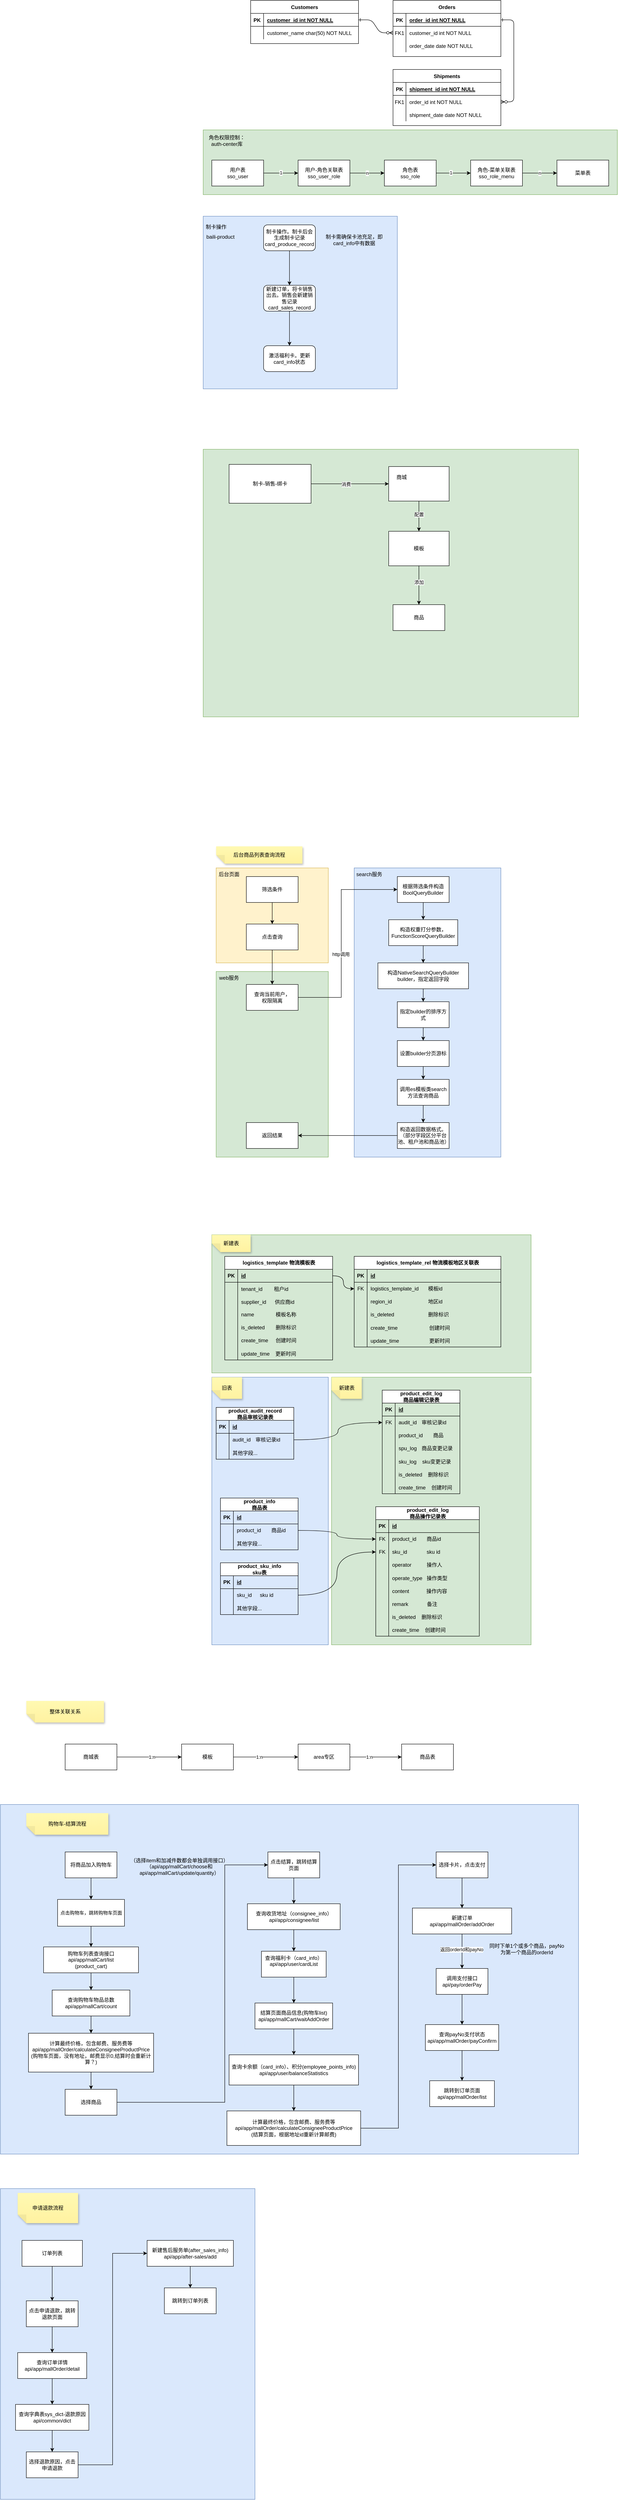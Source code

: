 <mxfile version="27.0.5">
  <diagram id="R2lEEEUBdFMjLlhIrx00" name="Page-1">
    <mxGraphModel dx="2221" dy="769" grid="1" gridSize="10" guides="1" tooltips="1" connect="1" arrows="1" fold="1" page="1" pageScale="1" pageWidth="850" pageHeight="1100" math="0" shadow="0" extFonts="Permanent Marker^https://fonts.googleapis.com/css?family=Permanent+Marker">
      <root>
        <mxCell id="0" />
        <mxCell id="1" parent="0" />
        <mxCell id="qEeSOftITZJ3OvmirbaV-176" value="" style="rounded=0;whiteSpace=wrap;html=1;fillColor=#dae8fc;strokeColor=#6c8ebf;" parent="1" vertex="1">
          <mxGeometry x="30" y="3310" width="270" height="620" as="geometry" />
        </mxCell>
        <mxCell id="qEeSOftITZJ3OvmirbaV-174" value="" style="rounded=0;whiteSpace=wrap;html=1;fillColor=#d5e8d4;strokeColor=#82b366;" parent="1" vertex="1">
          <mxGeometry x="307.5" y="3310" width="462.5" height="620" as="geometry" />
        </mxCell>
        <mxCell id="qEeSOftITZJ3OvmirbaV-172" value="" style="rounded=0;whiteSpace=wrap;html=1;fillColor=#d5e8d4;strokeColor=#82b366;" parent="1" vertex="1">
          <mxGeometry x="30" y="2980" width="740" height="320" as="geometry" />
        </mxCell>
        <mxCell id="C-vyLk0tnHw3VtMMgP7b-1" value="" style="edgeStyle=entityRelationEdgeStyle;endArrow=ERzeroToMany;startArrow=ERone;endFill=1;startFill=0;" parent="1" source="C-vyLk0tnHw3VtMMgP7b-24" target="C-vyLk0tnHw3VtMMgP7b-6" edge="1">
          <mxGeometry width="100" height="100" relative="1" as="geometry">
            <mxPoint x="340" y="720" as="sourcePoint" />
            <mxPoint x="440" y="620" as="targetPoint" />
          </mxGeometry>
        </mxCell>
        <mxCell id="C-vyLk0tnHw3VtMMgP7b-12" value="" style="edgeStyle=entityRelationEdgeStyle;endArrow=ERzeroToMany;startArrow=ERone;endFill=1;startFill=0;" parent="1" source="C-vyLk0tnHw3VtMMgP7b-3" target="C-vyLk0tnHw3VtMMgP7b-17" edge="1">
          <mxGeometry width="100" height="100" relative="1" as="geometry">
            <mxPoint x="400" y="180" as="sourcePoint" />
            <mxPoint x="460" y="205" as="targetPoint" />
          </mxGeometry>
        </mxCell>
        <mxCell id="C-vyLk0tnHw3VtMMgP7b-2" value="Orders" style="shape=table;startSize=30;container=1;collapsible=1;childLayout=tableLayout;fixedRows=1;rowLines=0;fontStyle=1;align=center;resizeLast=1;" parent="1" vertex="1">
          <mxGeometry x="450" y="120" width="250" height="130" as="geometry" />
        </mxCell>
        <mxCell id="C-vyLk0tnHw3VtMMgP7b-3" value="" style="shape=partialRectangle;collapsible=0;dropTarget=0;pointerEvents=0;fillColor=none;points=[[0,0.5],[1,0.5]];portConstraint=eastwest;top=0;left=0;right=0;bottom=1;" parent="C-vyLk0tnHw3VtMMgP7b-2" vertex="1">
          <mxGeometry y="30" width="250" height="30" as="geometry" />
        </mxCell>
        <mxCell id="C-vyLk0tnHw3VtMMgP7b-4" value="PK" style="shape=partialRectangle;overflow=hidden;connectable=0;fillColor=none;top=0;left=0;bottom=0;right=0;fontStyle=1;" parent="C-vyLk0tnHw3VtMMgP7b-3" vertex="1">
          <mxGeometry width="30" height="30" as="geometry" />
        </mxCell>
        <mxCell id="C-vyLk0tnHw3VtMMgP7b-5" value="order_id int NOT NULL " style="shape=partialRectangle;overflow=hidden;connectable=0;fillColor=none;top=0;left=0;bottom=0;right=0;align=left;spacingLeft=6;fontStyle=5;" parent="C-vyLk0tnHw3VtMMgP7b-3" vertex="1">
          <mxGeometry x="30" width="220" height="30" as="geometry" />
        </mxCell>
        <mxCell id="C-vyLk0tnHw3VtMMgP7b-6" value="" style="shape=partialRectangle;collapsible=0;dropTarget=0;pointerEvents=0;fillColor=none;points=[[0,0.5],[1,0.5]];portConstraint=eastwest;top=0;left=0;right=0;bottom=0;" parent="C-vyLk0tnHw3VtMMgP7b-2" vertex="1">
          <mxGeometry y="60" width="250" height="30" as="geometry" />
        </mxCell>
        <mxCell id="C-vyLk0tnHw3VtMMgP7b-7" value="FK1" style="shape=partialRectangle;overflow=hidden;connectable=0;fillColor=none;top=0;left=0;bottom=0;right=0;" parent="C-vyLk0tnHw3VtMMgP7b-6" vertex="1">
          <mxGeometry width="30" height="30" as="geometry" />
        </mxCell>
        <mxCell id="C-vyLk0tnHw3VtMMgP7b-8" value="customer_id int NOT NULL" style="shape=partialRectangle;overflow=hidden;connectable=0;fillColor=none;top=0;left=0;bottom=0;right=0;align=left;spacingLeft=6;" parent="C-vyLk0tnHw3VtMMgP7b-6" vertex="1">
          <mxGeometry x="30" width="220" height="30" as="geometry" />
        </mxCell>
        <mxCell id="C-vyLk0tnHw3VtMMgP7b-9" value="" style="shape=partialRectangle;collapsible=0;dropTarget=0;pointerEvents=0;fillColor=none;points=[[0,0.5],[1,0.5]];portConstraint=eastwest;top=0;left=0;right=0;bottom=0;" parent="C-vyLk0tnHw3VtMMgP7b-2" vertex="1">
          <mxGeometry y="90" width="250" height="30" as="geometry" />
        </mxCell>
        <mxCell id="C-vyLk0tnHw3VtMMgP7b-10" value="" style="shape=partialRectangle;overflow=hidden;connectable=0;fillColor=none;top=0;left=0;bottom=0;right=0;" parent="C-vyLk0tnHw3VtMMgP7b-9" vertex="1">
          <mxGeometry width="30" height="30" as="geometry" />
        </mxCell>
        <mxCell id="C-vyLk0tnHw3VtMMgP7b-11" value="order_date date NOT NULL" style="shape=partialRectangle;overflow=hidden;connectable=0;fillColor=none;top=0;left=0;bottom=0;right=0;align=left;spacingLeft=6;" parent="C-vyLk0tnHw3VtMMgP7b-9" vertex="1">
          <mxGeometry x="30" width="220" height="30" as="geometry" />
        </mxCell>
        <mxCell id="C-vyLk0tnHw3VtMMgP7b-13" value="Shipments" style="shape=table;startSize=30;container=1;collapsible=1;childLayout=tableLayout;fixedRows=1;rowLines=0;fontStyle=1;align=center;resizeLast=1;" parent="1" vertex="1">
          <mxGeometry x="450" y="280" width="250" height="130" as="geometry" />
        </mxCell>
        <mxCell id="C-vyLk0tnHw3VtMMgP7b-14" value="" style="shape=partialRectangle;collapsible=0;dropTarget=0;pointerEvents=0;fillColor=none;points=[[0,0.5],[1,0.5]];portConstraint=eastwest;top=0;left=0;right=0;bottom=1;" parent="C-vyLk0tnHw3VtMMgP7b-13" vertex="1">
          <mxGeometry y="30" width="250" height="30" as="geometry" />
        </mxCell>
        <mxCell id="C-vyLk0tnHw3VtMMgP7b-15" value="PK" style="shape=partialRectangle;overflow=hidden;connectable=0;fillColor=none;top=0;left=0;bottom=0;right=0;fontStyle=1;" parent="C-vyLk0tnHw3VtMMgP7b-14" vertex="1">
          <mxGeometry width="30" height="30" as="geometry" />
        </mxCell>
        <mxCell id="C-vyLk0tnHw3VtMMgP7b-16" value="shipment_id int NOT NULL " style="shape=partialRectangle;overflow=hidden;connectable=0;fillColor=none;top=0;left=0;bottom=0;right=0;align=left;spacingLeft=6;fontStyle=5;" parent="C-vyLk0tnHw3VtMMgP7b-14" vertex="1">
          <mxGeometry x="30" width="220" height="30" as="geometry" />
        </mxCell>
        <mxCell id="C-vyLk0tnHw3VtMMgP7b-17" value="" style="shape=partialRectangle;collapsible=0;dropTarget=0;pointerEvents=0;fillColor=none;points=[[0,0.5],[1,0.5]];portConstraint=eastwest;top=0;left=0;right=0;bottom=0;" parent="C-vyLk0tnHw3VtMMgP7b-13" vertex="1">
          <mxGeometry y="60" width="250" height="30" as="geometry" />
        </mxCell>
        <mxCell id="C-vyLk0tnHw3VtMMgP7b-18" value="FK1" style="shape=partialRectangle;overflow=hidden;connectable=0;fillColor=none;top=0;left=0;bottom=0;right=0;" parent="C-vyLk0tnHw3VtMMgP7b-17" vertex="1">
          <mxGeometry width="30" height="30" as="geometry" />
        </mxCell>
        <mxCell id="C-vyLk0tnHw3VtMMgP7b-19" value="order_id int NOT NULL" style="shape=partialRectangle;overflow=hidden;connectable=0;fillColor=none;top=0;left=0;bottom=0;right=0;align=left;spacingLeft=6;" parent="C-vyLk0tnHw3VtMMgP7b-17" vertex="1">
          <mxGeometry x="30" width="220" height="30" as="geometry" />
        </mxCell>
        <mxCell id="C-vyLk0tnHw3VtMMgP7b-20" value="" style="shape=partialRectangle;collapsible=0;dropTarget=0;pointerEvents=0;fillColor=none;points=[[0,0.5],[1,0.5]];portConstraint=eastwest;top=0;left=0;right=0;bottom=0;" parent="C-vyLk0tnHw3VtMMgP7b-13" vertex="1">
          <mxGeometry y="90" width="250" height="30" as="geometry" />
        </mxCell>
        <mxCell id="C-vyLk0tnHw3VtMMgP7b-21" value="" style="shape=partialRectangle;overflow=hidden;connectable=0;fillColor=none;top=0;left=0;bottom=0;right=0;" parent="C-vyLk0tnHw3VtMMgP7b-20" vertex="1">
          <mxGeometry width="30" height="30" as="geometry" />
        </mxCell>
        <mxCell id="C-vyLk0tnHw3VtMMgP7b-22" value="shipment_date date NOT NULL" style="shape=partialRectangle;overflow=hidden;connectable=0;fillColor=none;top=0;left=0;bottom=0;right=0;align=left;spacingLeft=6;" parent="C-vyLk0tnHw3VtMMgP7b-20" vertex="1">
          <mxGeometry x="30" width="220" height="30" as="geometry" />
        </mxCell>
        <mxCell id="C-vyLk0tnHw3VtMMgP7b-23" value="Customers" style="shape=table;startSize=30;container=1;collapsible=1;childLayout=tableLayout;fixedRows=1;rowLines=0;fontStyle=1;align=center;resizeLast=1;" parent="1" vertex="1">
          <mxGeometry x="120" y="120" width="250" height="100" as="geometry" />
        </mxCell>
        <mxCell id="C-vyLk0tnHw3VtMMgP7b-24" value="" style="shape=partialRectangle;collapsible=0;dropTarget=0;pointerEvents=0;fillColor=none;points=[[0,0.5],[1,0.5]];portConstraint=eastwest;top=0;left=0;right=0;bottom=1;" parent="C-vyLk0tnHw3VtMMgP7b-23" vertex="1">
          <mxGeometry y="30" width="250" height="30" as="geometry" />
        </mxCell>
        <mxCell id="C-vyLk0tnHw3VtMMgP7b-25" value="PK" style="shape=partialRectangle;overflow=hidden;connectable=0;fillColor=none;top=0;left=0;bottom=0;right=0;fontStyle=1;" parent="C-vyLk0tnHw3VtMMgP7b-24" vertex="1">
          <mxGeometry width="30" height="30" as="geometry" />
        </mxCell>
        <mxCell id="C-vyLk0tnHw3VtMMgP7b-26" value="customer_id int NOT NULL " style="shape=partialRectangle;overflow=hidden;connectable=0;fillColor=none;top=0;left=0;bottom=0;right=0;align=left;spacingLeft=6;fontStyle=5;" parent="C-vyLk0tnHw3VtMMgP7b-24" vertex="1">
          <mxGeometry x="30" width="220" height="30" as="geometry" />
        </mxCell>
        <mxCell id="C-vyLk0tnHw3VtMMgP7b-27" value="" style="shape=partialRectangle;collapsible=0;dropTarget=0;pointerEvents=0;fillColor=none;points=[[0,0.5],[1,0.5]];portConstraint=eastwest;top=0;left=0;right=0;bottom=0;" parent="C-vyLk0tnHw3VtMMgP7b-23" vertex="1">
          <mxGeometry y="60" width="250" height="30" as="geometry" />
        </mxCell>
        <mxCell id="C-vyLk0tnHw3VtMMgP7b-28" value="" style="shape=partialRectangle;overflow=hidden;connectable=0;fillColor=none;top=0;left=0;bottom=0;right=0;" parent="C-vyLk0tnHw3VtMMgP7b-27" vertex="1">
          <mxGeometry width="30" height="30" as="geometry" />
        </mxCell>
        <mxCell id="C-vyLk0tnHw3VtMMgP7b-29" value="customer_name char(50) NOT NULL" style="shape=partialRectangle;overflow=hidden;connectable=0;fillColor=none;top=0;left=0;bottom=0;right=0;align=left;spacingLeft=6;" parent="C-vyLk0tnHw3VtMMgP7b-27" vertex="1">
          <mxGeometry x="30" width="220" height="30" as="geometry" />
        </mxCell>
        <mxCell id="DF0JI38tbwWlgeeusf2I-32" value="" style="group" parent="1" vertex="1" connectable="0">
          <mxGeometry x="10" y="620" width="450" height="400" as="geometry" />
        </mxCell>
        <mxCell id="DF0JI38tbwWlgeeusf2I-29" value="" style="rounded=0;whiteSpace=wrap;html=1;fillColor=#dae8fc;strokeColor=#6c8ebf;" parent="DF0JI38tbwWlgeeusf2I-32" vertex="1">
          <mxGeometry width="450" height="400" as="geometry" />
        </mxCell>
        <mxCell id="DF0JI38tbwWlgeeusf2I-25" value="" style="edgeStyle=orthogonalEdgeStyle;rounded=0;orthogonalLoop=1;jettySize=auto;html=1;" parent="DF0JI38tbwWlgeeusf2I-32" source="DF0JI38tbwWlgeeusf2I-23" target="DF0JI38tbwWlgeeusf2I-24" edge="1">
          <mxGeometry relative="1" as="geometry" />
        </mxCell>
        <mxCell id="DF0JI38tbwWlgeeusf2I-23" value="制卡操作。制卡后会生成&lt;span style=&quot;background-color: transparent; color: light-dark(rgb(0, 0, 0), rgb(255, 255, 255));&quot;&gt;制卡记录&lt;/span&gt;&lt;div&gt;&lt;div&gt;card_produce_record&lt;/div&gt;&lt;/div&gt;" style="rounded=1;whiteSpace=wrap;html=1;" parent="DF0JI38tbwWlgeeusf2I-32" vertex="1">
          <mxGeometry x="140" y="20" width="120" height="60" as="geometry" />
        </mxCell>
        <mxCell id="DF0JI38tbwWlgeeusf2I-27" value="" style="edgeStyle=orthogonalEdgeStyle;rounded=0;orthogonalLoop=1;jettySize=auto;html=1;" parent="DF0JI38tbwWlgeeusf2I-32" source="DF0JI38tbwWlgeeusf2I-24" target="DF0JI38tbwWlgeeusf2I-26" edge="1">
          <mxGeometry relative="1" as="geometry" />
        </mxCell>
        <mxCell id="DF0JI38tbwWlgeeusf2I-24" value="新建订单，将卡销售出去。销售会新建销售记录card_sales_record" style="whiteSpace=wrap;html=1;rounded=1;" parent="DF0JI38tbwWlgeeusf2I-32" vertex="1">
          <mxGeometry x="140" y="160" width="120" height="60" as="geometry" />
        </mxCell>
        <mxCell id="DF0JI38tbwWlgeeusf2I-26" value="激活福利卡。更新&lt;div&gt;card_info状态&lt;/div&gt;" style="whiteSpace=wrap;html=1;rounded=1;" parent="DF0JI38tbwWlgeeusf2I-32" vertex="1">
          <mxGeometry x="140" y="300" width="120" height="60" as="geometry" />
        </mxCell>
        <mxCell id="DF0JI38tbwWlgeeusf2I-28" value="制卡需确保卡池充足，即card_info中有数据" style="text;html=1;align=center;verticalAlign=middle;whiteSpace=wrap;rounded=0;" parent="DF0JI38tbwWlgeeusf2I-32" vertex="1">
          <mxGeometry x="280" y="40" width="140" height="30" as="geometry" />
        </mxCell>
        <mxCell id="DF0JI38tbwWlgeeusf2I-30" value="制卡操作" style="text;html=1;align=center;verticalAlign=middle;whiteSpace=wrap;rounded=0;" parent="DF0JI38tbwWlgeeusf2I-32" vertex="1">
          <mxGeometry y="10" width="60" height="30" as="geometry" />
        </mxCell>
        <mxCell id="DF0JI38tbwWlgeeusf2I-31" value="baili-product" style="text;html=1;align=center;verticalAlign=middle;whiteSpace=wrap;rounded=0;" parent="DF0JI38tbwWlgeeusf2I-32" vertex="1">
          <mxGeometry y="35" width="80" height="25" as="geometry" />
        </mxCell>
        <mxCell id="DF0JI38tbwWlgeeusf2I-33" value="" style="group" parent="1" vertex="1" connectable="0">
          <mxGeometry x="10" y="420" width="960" height="150" as="geometry" />
        </mxCell>
        <mxCell id="DF0JI38tbwWlgeeusf2I-20" value="" style="rounded=0;whiteSpace=wrap;html=1;fillColor=#d5e8d4;strokeColor=#82b366;" parent="DF0JI38tbwWlgeeusf2I-33" vertex="1">
          <mxGeometry width="960" height="150" as="geometry" />
        </mxCell>
        <mxCell id="DF0JI38tbwWlgeeusf2I-9" value="" style="edgeStyle=orthogonalEdgeStyle;rounded=0;orthogonalLoop=1;jettySize=auto;html=1;" parent="DF0JI38tbwWlgeeusf2I-33" source="DF0JI38tbwWlgeeusf2I-6" target="DF0JI38tbwWlgeeusf2I-8" edge="1">
          <mxGeometry relative="1" as="geometry" />
        </mxCell>
        <mxCell id="DF0JI38tbwWlgeeusf2I-12" value="1" style="edgeLabel;html=1;align=center;verticalAlign=middle;resizable=0;points=[];" parent="DF0JI38tbwWlgeeusf2I-9" vertex="1" connectable="0">
          <mxGeometry y="1" relative="1" as="geometry">
            <mxPoint as="offset" />
          </mxGeometry>
        </mxCell>
        <mxCell id="DF0JI38tbwWlgeeusf2I-6" value="用户表&lt;div&gt;sso_user&lt;/div&gt;" style="rounded=0;whiteSpace=wrap;html=1;" parent="DF0JI38tbwWlgeeusf2I-33" vertex="1">
          <mxGeometry x="20" y="70" width="120" height="60" as="geometry" />
        </mxCell>
        <mxCell id="DF0JI38tbwWlgeeusf2I-11" value="n" style="edgeStyle=orthogonalEdgeStyle;rounded=0;orthogonalLoop=1;jettySize=auto;html=1;" parent="DF0JI38tbwWlgeeusf2I-33" source="DF0JI38tbwWlgeeusf2I-8" target="DF0JI38tbwWlgeeusf2I-10" edge="1">
          <mxGeometry relative="1" as="geometry" />
        </mxCell>
        <mxCell id="DF0JI38tbwWlgeeusf2I-8" value="用户-角色关联表&lt;div&gt;sso_user_role&lt;/div&gt;" style="rounded=0;whiteSpace=wrap;html=1;" parent="DF0JI38tbwWlgeeusf2I-33" vertex="1">
          <mxGeometry x="220" y="70" width="120" height="60" as="geometry" />
        </mxCell>
        <mxCell id="DF0JI38tbwWlgeeusf2I-14" value="" style="edgeStyle=orthogonalEdgeStyle;rounded=0;orthogonalLoop=1;jettySize=auto;html=1;" parent="DF0JI38tbwWlgeeusf2I-33" source="DF0JI38tbwWlgeeusf2I-10" target="DF0JI38tbwWlgeeusf2I-13" edge="1">
          <mxGeometry relative="1" as="geometry" />
        </mxCell>
        <mxCell id="DF0JI38tbwWlgeeusf2I-15" value="1" style="edgeLabel;html=1;align=center;verticalAlign=middle;resizable=0;points=[];" parent="DF0JI38tbwWlgeeusf2I-14" vertex="1" connectable="0">
          <mxGeometry x="-0.15" y="1" relative="1" as="geometry">
            <mxPoint as="offset" />
          </mxGeometry>
        </mxCell>
        <mxCell id="DF0JI38tbwWlgeeusf2I-10" value="角色表&lt;div&gt;sso_role&lt;/div&gt;" style="whiteSpace=wrap;html=1;rounded=0;" parent="DF0JI38tbwWlgeeusf2I-33" vertex="1">
          <mxGeometry x="420" y="70" width="120" height="60" as="geometry" />
        </mxCell>
        <mxCell id="DF0JI38tbwWlgeeusf2I-17" value="n" style="edgeStyle=orthogonalEdgeStyle;rounded=0;orthogonalLoop=1;jettySize=auto;html=1;" parent="DF0JI38tbwWlgeeusf2I-33" source="DF0JI38tbwWlgeeusf2I-13" target="DF0JI38tbwWlgeeusf2I-16" edge="1">
          <mxGeometry relative="1" as="geometry" />
        </mxCell>
        <mxCell id="DF0JI38tbwWlgeeusf2I-13" value="角色-菜单关联表&lt;div&gt;sso_role_menu&lt;/div&gt;" style="whiteSpace=wrap;html=1;rounded=0;" parent="DF0JI38tbwWlgeeusf2I-33" vertex="1">
          <mxGeometry x="620" y="70" width="120" height="60" as="geometry" />
        </mxCell>
        <mxCell id="DF0JI38tbwWlgeeusf2I-16" value="菜单表" style="whiteSpace=wrap;html=1;rounded=0;" parent="DF0JI38tbwWlgeeusf2I-33" vertex="1">
          <mxGeometry x="820" y="70" width="120" height="60" as="geometry" />
        </mxCell>
        <mxCell id="DF0JI38tbwWlgeeusf2I-21" value="角色权限控制：auth-center库" style="text;html=1;align=center;verticalAlign=middle;whiteSpace=wrap;rounded=0;" parent="DF0JI38tbwWlgeeusf2I-33" vertex="1">
          <mxGeometry x="10" y="10" width="90" height="30" as="geometry" />
        </mxCell>
        <mxCell id="NYRqB93YwXxQZEAE4ijv-1" value="" style="rounded=0;whiteSpace=wrap;html=1;fillColor=#d5e8d4;strokeColor=#82b366;" parent="1" vertex="1">
          <mxGeometry x="10" y="1160" width="870" height="620" as="geometry" />
        </mxCell>
        <mxCell id="NYRqB93YwXxQZEAE4ijv-13" style="edgeStyle=orthogonalEdgeStyle;rounded=0;orthogonalLoop=1;jettySize=auto;html=1;exitX=1;exitY=0.5;exitDx=0;exitDy=0;entryX=0;entryY=1;entryDx=0;entryDy=0;" parent="1" source="NYRqB93YwXxQZEAE4ijv-3" target="NYRqB93YwXxQZEAE4ijv-7" edge="1">
          <mxGeometry relative="1" as="geometry">
            <Array as="points">
              <mxPoint x="390" y="1240" />
              <mxPoint x="390" y="1240" />
            </Array>
          </mxGeometry>
        </mxCell>
        <mxCell id="NYRqB93YwXxQZEAE4ijv-14" value="消费" style="edgeLabel;html=1;align=center;verticalAlign=middle;resizable=0;points=[];" parent="NYRqB93YwXxQZEAE4ijv-13" vertex="1" connectable="0">
          <mxGeometry x="-0.1" y="-1" relative="1" as="geometry">
            <mxPoint as="offset" />
          </mxGeometry>
        </mxCell>
        <mxCell id="NYRqB93YwXxQZEAE4ijv-3" value="制卡-销售-绑卡" style="rounded=0;whiteSpace=wrap;html=1;" parent="1" vertex="1">
          <mxGeometry x="70" y="1195" width="190" height="90" as="geometry" />
        </mxCell>
        <mxCell id="NYRqB93YwXxQZEAE4ijv-10" style="edgeStyle=orthogonalEdgeStyle;rounded=0;orthogonalLoop=1;jettySize=auto;html=1;entryX=0.5;entryY=0;entryDx=0;entryDy=0;" parent="1" source="NYRqB93YwXxQZEAE4ijv-6" target="NYRqB93YwXxQZEAE4ijv-9" edge="1">
          <mxGeometry relative="1" as="geometry" />
        </mxCell>
        <mxCell id="NYRqB93YwXxQZEAE4ijv-15" value="配置" style="edgeLabel;html=1;align=center;verticalAlign=middle;resizable=0;points=[];" parent="NYRqB93YwXxQZEAE4ijv-10" vertex="1" connectable="0">
          <mxGeometry x="-0.114" relative="1" as="geometry">
            <mxPoint as="offset" />
          </mxGeometry>
        </mxCell>
        <mxCell id="NYRqB93YwXxQZEAE4ijv-6" value="" style="rounded=0;whiteSpace=wrap;html=1;" parent="1" vertex="1">
          <mxGeometry x="440" y="1200" width="140" height="80" as="geometry" />
        </mxCell>
        <mxCell id="NYRqB93YwXxQZEAE4ijv-7" value="商城" style="text;html=1;align=center;verticalAlign=middle;whiteSpace=wrap;rounded=0;" parent="1" vertex="1">
          <mxGeometry x="440" y="1210" width="60" height="30" as="geometry" />
        </mxCell>
        <mxCell id="NYRqB93YwXxQZEAE4ijv-17" value="" style="edgeStyle=orthogonalEdgeStyle;rounded=0;orthogonalLoop=1;jettySize=auto;html=1;" parent="1" source="NYRqB93YwXxQZEAE4ijv-9" target="NYRqB93YwXxQZEAE4ijv-16" edge="1">
          <mxGeometry relative="1" as="geometry" />
        </mxCell>
        <mxCell id="NYRqB93YwXxQZEAE4ijv-18" value="添加" style="edgeLabel;html=1;align=center;verticalAlign=middle;resizable=0;points=[];" parent="NYRqB93YwXxQZEAE4ijv-17" vertex="1" connectable="0">
          <mxGeometry x="-0.156" relative="1" as="geometry">
            <mxPoint as="offset" />
          </mxGeometry>
        </mxCell>
        <mxCell id="NYRqB93YwXxQZEAE4ijv-9" value="模板" style="rounded=0;whiteSpace=wrap;html=1;" parent="1" vertex="1">
          <mxGeometry x="440" y="1350" width="140" height="80" as="geometry" />
        </mxCell>
        <mxCell id="NYRqB93YwXxQZEAE4ijv-16" value="商品" style="whiteSpace=wrap;html=1;rounded=0;" parent="1" vertex="1">
          <mxGeometry x="450" y="1520" width="120" height="60" as="geometry" />
        </mxCell>
        <mxCell id="NYRqB93YwXxQZEAE4ijv-59" value="" style="group" parent="1" vertex="1" connectable="0">
          <mxGeometry x="40" y="2080" width="660" height="720" as="geometry" />
        </mxCell>
        <mxCell id="NYRqB93YwXxQZEAE4ijv-32" value="" style="rounded=0;whiteSpace=wrap;html=1;fillColor=#dae8fc;strokeColor=#6c8ebf;" parent="NYRqB93YwXxQZEAE4ijv-59" vertex="1">
          <mxGeometry x="320" y="50" width="340" height="670" as="geometry" />
        </mxCell>
        <mxCell id="NYRqB93YwXxQZEAE4ijv-20" value="" style="rounded=0;whiteSpace=wrap;html=1;fillColor=#d5e8d4;strokeColor=#82b366;" parent="NYRqB93YwXxQZEAE4ijv-59" vertex="1">
          <mxGeometry y="290" width="260" height="430" as="geometry" />
        </mxCell>
        <mxCell id="NYRqB93YwXxQZEAE4ijv-22" value="web服务" style="text;html=1;align=center;verticalAlign=middle;whiteSpace=wrap;rounded=0;" parent="NYRqB93YwXxQZEAE4ijv-59" vertex="1">
          <mxGeometry y="290" width="60" height="30" as="geometry" />
        </mxCell>
        <mxCell id="NYRqB93YwXxQZEAE4ijv-36" style="edgeStyle=orthogonalEdgeStyle;rounded=0;orthogonalLoop=1;jettySize=auto;html=1;exitX=1;exitY=0.5;exitDx=0;exitDy=0;" parent="NYRqB93YwXxQZEAE4ijv-59" source="NYRqB93YwXxQZEAE4ijv-30" target="NYRqB93YwXxQZEAE4ijv-35" edge="1">
          <mxGeometry relative="1" as="geometry">
            <mxPoint x="290" y="90" as="targetPoint" />
            <Array as="points">
              <mxPoint x="290" y="350" />
              <mxPoint x="290" y="100" />
            </Array>
          </mxGeometry>
        </mxCell>
        <mxCell id="NYRqB93YwXxQZEAE4ijv-37" value="http调用" style="edgeLabel;html=1;align=center;verticalAlign=middle;resizable=0;points=[];" parent="NYRqB93YwXxQZEAE4ijv-36" vertex="1" connectable="0">
          <mxGeometry x="-0.167" y="1" relative="1" as="geometry">
            <mxPoint as="offset" />
          </mxGeometry>
        </mxCell>
        <mxCell id="NYRqB93YwXxQZEAE4ijv-30" value="查询当前用户，&lt;div&gt;权限隔离&lt;/div&gt;" style="rounded=0;whiteSpace=wrap;html=1;" parent="NYRqB93YwXxQZEAE4ijv-59" vertex="1">
          <mxGeometry x="70" y="320" width="120" height="60" as="geometry" />
        </mxCell>
        <mxCell id="NYRqB93YwXxQZEAE4ijv-38" value="返回结果" style="rounded=0;whiteSpace=wrap;html=1;" parent="NYRqB93YwXxQZEAE4ijv-59" vertex="1">
          <mxGeometry x="70" y="640" width="120" height="60" as="geometry" />
        </mxCell>
        <mxCell id="NYRqB93YwXxQZEAE4ijv-52" style="edgeStyle=orthogonalEdgeStyle;rounded=0;orthogonalLoop=1;jettySize=auto;html=1;exitX=0;exitY=0.5;exitDx=0;exitDy=0;entryX=1;entryY=0.5;entryDx=0;entryDy=0;" parent="NYRqB93YwXxQZEAE4ijv-59" source="NYRqB93YwXxQZEAE4ijv-49" target="NYRqB93YwXxQZEAE4ijv-38" edge="1">
          <mxGeometry relative="1" as="geometry" />
        </mxCell>
        <mxCell id="NYRqB93YwXxQZEAE4ijv-55" value="" style="group;fillColor=#fff2cc;strokeColor=#d6b656;container=0;" parent="NYRqB93YwXxQZEAE4ijv-59" vertex="1" connectable="0">
          <mxGeometry y="50" width="260" height="220" as="geometry" />
        </mxCell>
        <mxCell id="NYRqB93YwXxQZEAE4ijv-33" value="search服务" style="text;html=1;align=center;verticalAlign=middle;whiteSpace=wrap;rounded=0;" parent="NYRqB93YwXxQZEAE4ijv-59" vertex="1">
          <mxGeometry x="320" y="50" width="70" height="30" as="geometry" />
        </mxCell>
        <mxCell id="NYRqB93YwXxQZEAE4ijv-40" value="" style="edgeStyle=orthogonalEdgeStyle;rounded=0;orthogonalLoop=1;jettySize=auto;html=1;" parent="NYRqB93YwXxQZEAE4ijv-59" source="NYRqB93YwXxQZEAE4ijv-35" target="NYRqB93YwXxQZEAE4ijv-39" edge="1">
          <mxGeometry relative="1" as="geometry" />
        </mxCell>
        <mxCell id="NYRqB93YwXxQZEAE4ijv-35" value="根据筛选条件构造&lt;div&gt;BoolQueryBuilder&lt;/div&gt;" style="rounded=0;whiteSpace=wrap;html=1;" parent="NYRqB93YwXxQZEAE4ijv-59" vertex="1">
          <mxGeometry x="420" y="70" width="120" height="60" as="geometry" />
        </mxCell>
        <mxCell id="NYRqB93YwXxQZEAE4ijv-42" value="" style="edgeStyle=orthogonalEdgeStyle;rounded=0;orthogonalLoop=1;jettySize=auto;html=1;" parent="NYRqB93YwXxQZEAE4ijv-59" source="NYRqB93YwXxQZEAE4ijv-39" target="NYRqB93YwXxQZEAE4ijv-41" edge="1">
          <mxGeometry relative="1" as="geometry" />
        </mxCell>
        <mxCell id="NYRqB93YwXxQZEAE4ijv-39" value="构造权重打分参数，FunctionScoreQueryBuilder" style="whiteSpace=wrap;html=1;rounded=0;" parent="NYRqB93YwXxQZEAE4ijv-59" vertex="1">
          <mxGeometry x="400" y="170" width="160" height="60" as="geometry" />
        </mxCell>
        <mxCell id="NYRqB93YwXxQZEAE4ijv-44" value="" style="edgeStyle=orthogonalEdgeStyle;rounded=0;orthogonalLoop=1;jettySize=auto;html=1;" parent="NYRqB93YwXxQZEAE4ijv-59" source="NYRqB93YwXxQZEAE4ijv-41" target="NYRqB93YwXxQZEAE4ijv-43" edge="1">
          <mxGeometry relative="1" as="geometry" />
        </mxCell>
        <mxCell id="NYRqB93YwXxQZEAE4ijv-41" value="构造NativeSearchQueryBuilder builder，指定返回字段" style="whiteSpace=wrap;html=1;rounded=0;" parent="NYRqB93YwXxQZEAE4ijv-59" vertex="1">
          <mxGeometry x="375" y="270" width="210" height="60" as="geometry" />
        </mxCell>
        <mxCell id="NYRqB93YwXxQZEAE4ijv-46" value="" style="edgeStyle=orthogonalEdgeStyle;rounded=0;orthogonalLoop=1;jettySize=auto;html=1;" parent="NYRqB93YwXxQZEAE4ijv-59" source="NYRqB93YwXxQZEAE4ijv-43" target="NYRqB93YwXxQZEAE4ijv-45" edge="1">
          <mxGeometry relative="1" as="geometry" />
        </mxCell>
        <mxCell id="NYRqB93YwXxQZEAE4ijv-43" value="指定builder的排序方式" style="whiteSpace=wrap;html=1;rounded=0;" parent="NYRqB93YwXxQZEAE4ijv-59" vertex="1">
          <mxGeometry x="420" y="360" width="120" height="60" as="geometry" />
        </mxCell>
        <mxCell id="NYRqB93YwXxQZEAE4ijv-48" value="" style="edgeStyle=orthogonalEdgeStyle;rounded=0;orthogonalLoop=1;jettySize=auto;html=1;" parent="NYRqB93YwXxQZEAE4ijv-59" source="NYRqB93YwXxQZEAE4ijv-45" target="NYRqB93YwXxQZEAE4ijv-47" edge="1">
          <mxGeometry relative="1" as="geometry" />
        </mxCell>
        <mxCell id="NYRqB93YwXxQZEAE4ijv-45" value="设置builder分页游标" style="whiteSpace=wrap;html=1;rounded=0;" parent="NYRqB93YwXxQZEAE4ijv-59" vertex="1">
          <mxGeometry x="420" y="450" width="120" height="60" as="geometry" />
        </mxCell>
        <mxCell id="NYRqB93YwXxQZEAE4ijv-50" value="" style="edgeStyle=orthogonalEdgeStyle;rounded=0;orthogonalLoop=1;jettySize=auto;html=1;" parent="NYRqB93YwXxQZEAE4ijv-59" source="NYRqB93YwXxQZEAE4ijv-47" target="NYRqB93YwXxQZEAE4ijv-49" edge="1">
          <mxGeometry relative="1" as="geometry" />
        </mxCell>
        <mxCell id="NYRqB93YwXxQZEAE4ijv-47" value="调用es模板类search方法查询商品" style="whiteSpace=wrap;html=1;rounded=0;" parent="NYRqB93YwXxQZEAE4ijv-59" vertex="1">
          <mxGeometry x="420" y="540" width="120" height="60" as="geometry" />
        </mxCell>
        <mxCell id="NYRqB93YwXxQZEAE4ijv-49" value="构造返回数据格式。（部分字段区分平台池、租户池和商品池）" style="whiteSpace=wrap;html=1;rounded=0;" parent="NYRqB93YwXxQZEAE4ijv-59" vertex="1">
          <mxGeometry x="420" y="640" width="120" height="60" as="geometry" />
        </mxCell>
        <mxCell id="NYRqB93YwXxQZEAE4ijv-27" value="" style="edgeStyle=orthogonalEdgeStyle;rounded=0;orthogonalLoop=1;jettySize=auto;html=1;" parent="NYRqB93YwXxQZEAE4ijv-59" source="NYRqB93YwXxQZEAE4ijv-25" target="NYRqB93YwXxQZEAE4ijv-26" edge="1">
          <mxGeometry relative="1" as="geometry" />
        </mxCell>
        <mxCell id="NYRqB93YwXxQZEAE4ijv-25" value="筛选条件" style="rounded=0;whiteSpace=wrap;html=1;" parent="NYRqB93YwXxQZEAE4ijv-59" vertex="1">
          <mxGeometry x="70" y="70" width="120" height="60" as="geometry" />
        </mxCell>
        <mxCell id="NYRqB93YwXxQZEAE4ijv-61" style="edgeStyle=orthogonalEdgeStyle;rounded=0;orthogonalLoop=1;jettySize=auto;html=1;exitX=0.5;exitY=1;exitDx=0;exitDy=0;entryX=0.5;entryY=0;entryDx=0;entryDy=0;" parent="NYRqB93YwXxQZEAE4ijv-59" source="NYRqB93YwXxQZEAE4ijv-26" target="NYRqB93YwXxQZEAE4ijv-30" edge="1">
          <mxGeometry relative="1" as="geometry" />
        </mxCell>
        <mxCell id="NYRqB93YwXxQZEAE4ijv-26" value="点击查询" style="whiteSpace=wrap;html=1;rounded=0;" parent="NYRqB93YwXxQZEAE4ijv-59" vertex="1">
          <mxGeometry x="70" y="180" width="120" height="60" as="geometry" />
        </mxCell>
        <mxCell id="NYRqB93YwXxQZEAE4ijv-54" value="后台页面" style="text;html=1;align=center;verticalAlign=middle;whiteSpace=wrap;rounded=0;" parent="NYRqB93YwXxQZEAE4ijv-59" vertex="1">
          <mxGeometry y="50" width="60" height="30" as="geometry" />
        </mxCell>
        <mxCell id="NYRqB93YwXxQZEAE4ijv-58" value="后台商品列表查询流程" style="shape=note;whiteSpace=wrap;html=1;backgroundOutline=1;fontColor=#000000;darkOpacity=0.05;fillColor=#FFF9B2;strokeColor=none;fillStyle=solid;direction=west;gradientDirection=north;gradientColor=#FFF2A1;shadow=1;size=20;pointerEvents=1;" parent="NYRqB93YwXxQZEAE4ijv-59" vertex="1">
          <mxGeometry width="200" height="40" as="geometry" />
        </mxCell>
        <mxCell id="NYRqB93YwXxQZEAE4ijv-62" value="logistics_template_rel 物流模板地区关联表" style="shape=table;startSize=30;container=1;collapsible=1;childLayout=tableLayout;fixedRows=1;rowLines=0;fontStyle=1;align=center;resizeLast=1;html=1;" parent="1" vertex="1">
          <mxGeometry x="360" y="3030" width="340.0" height="210" as="geometry" />
        </mxCell>
        <mxCell id="NYRqB93YwXxQZEAE4ijv-63" value="" style="shape=tableRow;horizontal=0;startSize=0;swimlaneHead=0;swimlaneBody=0;fillColor=none;collapsible=0;dropTarget=0;points=[[0,0.5],[1,0.5]];portConstraint=eastwest;top=0;left=0;right=0;bottom=1;" parent="NYRqB93YwXxQZEAE4ijv-62" vertex="1">
          <mxGeometry y="30" width="340.0" height="30" as="geometry" />
        </mxCell>
        <mxCell id="NYRqB93YwXxQZEAE4ijv-64" value="PK" style="shape=partialRectangle;connectable=0;fillColor=none;top=0;left=0;bottom=0;right=0;fontStyle=1;overflow=hidden;whiteSpace=wrap;html=1;" parent="NYRqB93YwXxQZEAE4ijv-63" vertex="1">
          <mxGeometry width="30.0" height="30" as="geometry">
            <mxRectangle width="30.0" height="30" as="alternateBounds" />
          </mxGeometry>
        </mxCell>
        <mxCell id="NYRqB93YwXxQZEAE4ijv-65" value="id" style="shape=partialRectangle;connectable=0;fillColor=none;top=0;left=0;bottom=0;right=0;align=left;spacingLeft=6;fontStyle=5;overflow=hidden;whiteSpace=wrap;html=1;" parent="NYRqB93YwXxQZEAE4ijv-63" vertex="1">
          <mxGeometry x="30.0" width="310" height="30" as="geometry">
            <mxRectangle width="310" height="30" as="alternateBounds" />
          </mxGeometry>
        </mxCell>
        <mxCell id="NYRqB93YwXxQZEAE4ijv-102" value="" style="shape=tableRow;horizontal=0;startSize=0;swimlaneHead=0;swimlaneBody=0;fillColor=none;collapsible=0;dropTarget=0;points=[[0,0.5],[1,0.5]];portConstraint=eastwest;top=0;left=0;right=0;bottom=0;" parent="NYRqB93YwXxQZEAE4ijv-62" vertex="1">
          <mxGeometry y="60" width="340.0" height="30" as="geometry" />
        </mxCell>
        <mxCell id="NYRqB93YwXxQZEAE4ijv-103" value="FK" style="shape=partialRectangle;connectable=0;fillColor=none;top=0;left=0;bottom=0;right=0;fontStyle=0;overflow=hidden;whiteSpace=wrap;html=1;" parent="NYRqB93YwXxQZEAE4ijv-102" vertex="1">
          <mxGeometry width="30.0" height="30" as="geometry">
            <mxRectangle width="30.0" height="30" as="alternateBounds" />
          </mxGeometry>
        </mxCell>
        <mxCell id="NYRqB93YwXxQZEAE4ijv-104" value="logistics_template_id&lt;span style=&quot;white-space: pre;&quot;&gt;&#x9;&lt;/span&gt;模板id" style="shape=partialRectangle;connectable=0;fillColor=none;top=0;left=0;bottom=0;right=0;align=left;spacingLeft=6;fontStyle=0;overflow=hidden;whiteSpace=wrap;html=1;" parent="NYRqB93YwXxQZEAE4ijv-102" vertex="1">
          <mxGeometry x="30.0" width="310" height="30" as="geometry">
            <mxRectangle width="310" height="30" as="alternateBounds" />
          </mxGeometry>
        </mxCell>
        <mxCell id="NYRqB93YwXxQZEAE4ijv-69" value="" style="shape=tableRow;horizontal=0;startSize=0;swimlaneHead=0;swimlaneBody=0;fillColor=none;collapsible=0;dropTarget=0;points=[[0,0.5],[1,0.5]];portConstraint=eastwest;top=0;left=0;right=0;bottom=0;" parent="NYRqB93YwXxQZEAE4ijv-62" vertex="1">
          <mxGeometry y="90" width="340.0" height="30" as="geometry" />
        </mxCell>
        <mxCell id="NYRqB93YwXxQZEAE4ijv-70" value="" style="shape=partialRectangle;connectable=0;fillColor=none;top=0;left=0;bottom=0;right=0;editable=1;overflow=hidden;whiteSpace=wrap;html=1;" parent="NYRqB93YwXxQZEAE4ijv-69" vertex="1">
          <mxGeometry width="30.0" height="30" as="geometry">
            <mxRectangle width="30.0" height="30" as="alternateBounds" />
          </mxGeometry>
        </mxCell>
        <mxCell id="NYRqB93YwXxQZEAE4ijv-71" value="region_id&lt;span style=&quot;white-space: pre;&quot;&gt;&#x9;&lt;/span&gt;&lt;span style=&quot;white-space: pre;&quot;&gt;&#x9;&lt;span style=&quot;white-space: pre;&quot;&gt;&#x9;&lt;/span&gt;&lt;span style=&quot;white-space: pre;&quot;&gt;&#x9;&lt;/span&gt;&lt;/span&gt;地区id" style="shape=partialRectangle;connectable=0;fillColor=none;top=0;left=0;bottom=0;right=0;align=left;spacingLeft=6;overflow=hidden;whiteSpace=wrap;html=1;" parent="NYRqB93YwXxQZEAE4ijv-69" vertex="1">
          <mxGeometry x="30.0" width="310" height="30" as="geometry">
            <mxRectangle width="310" height="30" as="alternateBounds" />
          </mxGeometry>
        </mxCell>
        <mxCell id="NYRqB93YwXxQZEAE4ijv-72" value="" style="shape=tableRow;horizontal=0;startSize=0;swimlaneHead=0;swimlaneBody=0;fillColor=none;collapsible=0;dropTarget=0;points=[[0,0.5],[1,0.5]];portConstraint=eastwest;top=0;left=0;right=0;bottom=0;" parent="NYRqB93YwXxQZEAE4ijv-62" vertex="1">
          <mxGeometry y="120" width="340.0" height="30" as="geometry" />
        </mxCell>
        <mxCell id="NYRqB93YwXxQZEAE4ijv-73" value="" style="shape=partialRectangle;connectable=0;fillColor=none;top=0;left=0;bottom=0;right=0;editable=1;overflow=hidden;whiteSpace=wrap;html=1;" parent="NYRqB93YwXxQZEAE4ijv-72" vertex="1">
          <mxGeometry width="30.0" height="30" as="geometry">
            <mxRectangle width="30.0" height="30" as="alternateBounds" />
          </mxGeometry>
        </mxCell>
        <mxCell id="NYRqB93YwXxQZEAE4ijv-74" value="is_deleted&lt;span style=&quot;white-space: pre;&quot;&gt;&#x9;&lt;/span&gt;&lt;span style=&quot;white-space: pre;&quot;&gt;&#x9;&lt;/span&gt;&lt;span style=&quot;white-space: pre;&quot;&gt;&#x9;&lt;/span&gt;删除标识" style="shape=partialRectangle;connectable=0;fillColor=none;top=0;left=0;bottom=0;right=0;align=left;spacingLeft=6;overflow=hidden;whiteSpace=wrap;html=1;" parent="NYRqB93YwXxQZEAE4ijv-72" vertex="1">
          <mxGeometry x="30.0" width="310" height="30" as="geometry">
            <mxRectangle width="310" height="30" as="alternateBounds" />
          </mxGeometry>
        </mxCell>
        <mxCell id="NYRqB93YwXxQZEAE4ijv-77" value="" style="shape=tableRow;horizontal=0;startSize=0;swimlaneHead=0;swimlaneBody=0;fillColor=none;collapsible=0;dropTarget=0;points=[[0,0.5],[1,0.5]];portConstraint=eastwest;top=0;left=0;right=0;bottom=0;" parent="NYRqB93YwXxQZEAE4ijv-62" vertex="1">
          <mxGeometry y="150" width="340.0" height="30" as="geometry" />
        </mxCell>
        <mxCell id="NYRqB93YwXxQZEAE4ijv-78" value="" style="shape=partialRectangle;connectable=0;fillColor=none;top=0;left=0;bottom=0;right=0;editable=1;overflow=hidden;" parent="NYRqB93YwXxQZEAE4ijv-77" vertex="1">
          <mxGeometry width="30.0" height="30" as="geometry">
            <mxRectangle width="30.0" height="30" as="alternateBounds" />
          </mxGeometry>
        </mxCell>
        <mxCell id="NYRqB93YwXxQZEAE4ijv-79" value="create_time                      创建时间" style="shape=partialRectangle;connectable=0;fillColor=none;top=0;left=0;bottom=0;right=0;align=left;spacingLeft=6;overflow=hidden;" parent="NYRqB93YwXxQZEAE4ijv-77" vertex="1">
          <mxGeometry x="30.0" width="310" height="30" as="geometry">
            <mxRectangle width="310" height="30" as="alternateBounds" />
          </mxGeometry>
        </mxCell>
        <mxCell id="NYRqB93YwXxQZEAE4ijv-108" value="" style="shape=tableRow;horizontal=0;startSize=0;swimlaneHead=0;swimlaneBody=0;fillColor=none;collapsible=0;dropTarget=0;points=[[0,0.5],[1,0.5]];portConstraint=eastwest;top=0;left=0;right=0;bottom=0;" parent="NYRqB93YwXxQZEAE4ijv-62" vertex="1">
          <mxGeometry y="180" width="340.0" height="30" as="geometry" />
        </mxCell>
        <mxCell id="NYRqB93YwXxQZEAE4ijv-109" value="" style="shape=partialRectangle;connectable=0;fillColor=none;top=0;left=0;bottom=0;right=0;editable=1;overflow=hidden;" parent="NYRqB93YwXxQZEAE4ijv-108" vertex="1">
          <mxGeometry width="30.0" height="30" as="geometry">
            <mxRectangle width="30.0" height="30" as="alternateBounds" />
          </mxGeometry>
        </mxCell>
        <mxCell id="NYRqB93YwXxQZEAE4ijv-110" value="update_time                     更新时间" style="shape=partialRectangle;connectable=0;fillColor=none;top=0;left=0;bottom=0;right=0;align=left;spacingLeft=6;overflow=hidden;" parent="NYRqB93YwXxQZEAE4ijv-108" vertex="1">
          <mxGeometry x="30.0" width="310" height="30" as="geometry">
            <mxRectangle width="310" height="30" as="alternateBounds" />
          </mxGeometry>
        </mxCell>
        <mxCell id="NYRqB93YwXxQZEAE4ijv-80" value="logistics_template 物流模板表" style="shape=table;startSize=30;container=1;collapsible=1;childLayout=tableLayout;fixedRows=1;rowLines=0;fontStyle=1;align=center;resizeLast=1;html=1;" parent="1" vertex="1">
          <mxGeometry x="60" y="3030" width="250" height="240" as="geometry">
            <mxRectangle x="80" y="3030" width="140" height="30" as="alternateBounds" />
          </mxGeometry>
        </mxCell>
        <mxCell id="NYRqB93YwXxQZEAE4ijv-81" value="" style="shape=tableRow;horizontal=0;startSize=0;swimlaneHead=0;swimlaneBody=0;fillColor=none;collapsible=0;dropTarget=0;points=[[0,0.5],[1,0.5]];portConstraint=eastwest;top=0;left=0;right=0;bottom=1;" parent="NYRqB93YwXxQZEAE4ijv-80" vertex="1">
          <mxGeometry y="30" width="250" height="30" as="geometry" />
        </mxCell>
        <mxCell id="NYRqB93YwXxQZEAE4ijv-82" value="PK" style="shape=partialRectangle;connectable=0;fillColor=none;top=0;left=0;bottom=0;right=0;fontStyle=1;overflow=hidden;whiteSpace=wrap;html=1;" parent="NYRqB93YwXxQZEAE4ijv-81" vertex="1">
          <mxGeometry width="30" height="30" as="geometry">
            <mxRectangle width="30" height="30" as="alternateBounds" />
          </mxGeometry>
        </mxCell>
        <mxCell id="NYRqB93YwXxQZEAE4ijv-83" value="id&lt;span style=&quot;white-space: pre;&quot;&gt;&#x9;&lt;/span&gt;&lt;span style=&quot;white-space: pre;&quot;&gt;&#x9;&lt;/span&gt;&lt;span style=&quot;white-space: pre;&quot;&gt;&#x9;&lt;/span&gt;" style="shape=partialRectangle;connectable=0;fillColor=none;top=0;left=0;bottom=0;right=0;align=left;spacingLeft=6;fontStyle=5;overflow=hidden;whiteSpace=wrap;html=1;" parent="NYRqB93YwXxQZEAE4ijv-81" vertex="1">
          <mxGeometry x="30" width="220" height="30" as="geometry">
            <mxRectangle width="220" height="30" as="alternateBounds" />
          </mxGeometry>
        </mxCell>
        <mxCell id="NYRqB93YwXxQZEAE4ijv-115" value="" style="shape=tableRow;horizontal=0;startSize=0;swimlaneHead=0;swimlaneBody=0;fillColor=none;collapsible=0;dropTarget=0;points=[[0,0.5],[1,0.5]];portConstraint=eastwest;top=0;left=0;right=0;bottom=0;" parent="NYRqB93YwXxQZEAE4ijv-80" vertex="1">
          <mxGeometry y="60" width="250" height="30" as="geometry" />
        </mxCell>
        <mxCell id="NYRqB93YwXxQZEAE4ijv-116" value="" style="shape=partialRectangle;connectable=0;fillColor=none;top=0;left=0;bottom=0;right=0;editable=1;overflow=hidden;" parent="NYRqB93YwXxQZEAE4ijv-115" vertex="1">
          <mxGeometry width="30" height="30" as="geometry">
            <mxRectangle width="30" height="30" as="alternateBounds" />
          </mxGeometry>
        </mxCell>
        <mxCell id="NYRqB93YwXxQZEAE4ijv-117" value="tenant_id        租户id" style="shape=partialRectangle;connectable=0;fillColor=none;top=0;left=0;bottom=0;right=0;align=left;spacingLeft=6;overflow=hidden;" parent="NYRqB93YwXxQZEAE4ijv-115" vertex="1">
          <mxGeometry x="30" width="220" height="30" as="geometry">
            <mxRectangle width="220" height="30" as="alternateBounds" />
          </mxGeometry>
        </mxCell>
        <mxCell id="NYRqB93YwXxQZEAE4ijv-121" value="" style="shape=tableRow;horizontal=0;startSize=0;swimlaneHead=0;swimlaneBody=0;fillColor=none;collapsible=0;dropTarget=0;points=[[0,0.5],[1,0.5]];portConstraint=eastwest;top=0;left=0;right=0;bottom=0;" parent="NYRqB93YwXxQZEAE4ijv-80" vertex="1">
          <mxGeometry y="90" width="250" height="30" as="geometry" />
        </mxCell>
        <mxCell id="NYRqB93YwXxQZEAE4ijv-122" value="" style="shape=partialRectangle;connectable=0;fillColor=none;top=0;left=0;bottom=0;right=0;editable=1;overflow=hidden;" parent="NYRqB93YwXxQZEAE4ijv-121" vertex="1">
          <mxGeometry width="30" height="30" as="geometry">
            <mxRectangle width="30" height="30" as="alternateBounds" />
          </mxGeometry>
        </mxCell>
        <mxCell id="NYRqB93YwXxQZEAE4ijv-123" value="supplier_id      供应商id" style="shape=partialRectangle;connectable=0;fillColor=none;top=0;left=0;bottom=0;right=0;align=left;spacingLeft=6;overflow=hidden;" parent="NYRqB93YwXxQZEAE4ijv-121" vertex="1">
          <mxGeometry x="30" width="220" height="30" as="geometry">
            <mxRectangle width="220" height="30" as="alternateBounds" />
          </mxGeometry>
        </mxCell>
        <mxCell id="NYRqB93YwXxQZEAE4ijv-84" value="" style="shape=tableRow;horizontal=0;startSize=0;swimlaneHead=0;swimlaneBody=0;fillColor=none;collapsible=0;dropTarget=0;points=[[0,0.5],[1,0.5]];portConstraint=eastwest;top=0;left=0;right=0;bottom=0;" parent="NYRqB93YwXxQZEAE4ijv-80" vertex="1">
          <mxGeometry y="120" width="250" height="30" as="geometry" />
        </mxCell>
        <mxCell id="NYRqB93YwXxQZEAE4ijv-85" value="" style="shape=partialRectangle;connectable=0;fillColor=none;top=0;left=0;bottom=0;right=0;editable=1;overflow=hidden;whiteSpace=wrap;html=1;" parent="NYRqB93YwXxQZEAE4ijv-84" vertex="1">
          <mxGeometry width="30" height="30" as="geometry">
            <mxRectangle width="30" height="30" as="alternateBounds" />
          </mxGeometry>
        </mxCell>
        <mxCell id="NYRqB93YwXxQZEAE4ijv-86" value="name&lt;span style=&quot;white-space: pre;&quot;&gt;&#x9;&lt;span style=&quot;white-space: pre;&quot;&gt;&#x9;&lt;/span&gt;&lt;/span&gt;模板名称" style="shape=partialRectangle;connectable=0;fillColor=none;top=0;left=0;bottom=0;right=0;align=left;spacingLeft=6;overflow=hidden;whiteSpace=wrap;html=1;" parent="NYRqB93YwXxQZEAE4ijv-84" vertex="1">
          <mxGeometry x="30" width="220" height="30" as="geometry">
            <mxRectangle width="220" height="30" as="alternateBounds" />
          </mxGeometry>
        </mxCell>
        <mxCell id="NYRqB93YwXxQZEAE4ijv-87" value="" style="shape=tableRow;horizontal=0;startSize=0;swimlaneHead=0;swimlaneBody=0;fillColor=none;collapsible=0;dropTarget=0;points=[[0,0.5],[1,0.5]];portConstraint=eastwest;top=0;left=0;right=0;bottom=0;" parent="NYRqB93YwXxQZEAE4ijv-80" vertex="1">
          <mxGeometry y="150" width="250" height="30" as="geometry" />
        </mxCell>
        <mxCell id="NYRqB93YwXxQZEAE4ijv-88" value="" style="shape=partialRectangle;connectable=0;fillColor=none;top=0;left=0;bottom=0;right=0;editable=1;overflow=hidden;whiteSpace=wrap;html=1;" parent="NYRqB93YwXxQZEAE4ijv-87" vertex="1">
          <mxGeometry width="30" height="30" as="geometry">
            <mxRectangle width="30" height="30" as="alternateBounds" />
          </mxGeometry>
        </mxCell>
        <mxCell id="NYRqB93YwXxQZEAE4ijv-89" value="is_deleted&lt;span style=&quot;white-space: pre;&quot;&gt;&#x9;&lt;/span&gt;删除标识" style="shape=partialRectangle;connectable=0;fillColor=none;top=0;left=0;bottom=0;right=0;align=left;spacingLeft=6;overflow=hidden;whiteSpace=wrap;html=1;" parent="NYRqB93YwXxQZEAE4ijv-87" vertex="1">
          <mxGeometry x="30" width="220" height="30" as="geometry">
            <mxRectangle width="220" height="30" as="alternateBounds" />
          </mxGeometry>
        </mxCell>
        <mxCell id="NYRqB93YwXxQZEAE4ijv-90" value="" style="shape=tableRow;horizontal=0;startSize=0;swimlaneHead=0;swimlaneBody=0;fillColor=none;collapsible=0;dropTarget=0;points=[[0,0.5],[1,0.5]];portConstraint=eastwest;top=0;left=0;right=0;bottom=0;" parent="NYRqB93YwXxQZEAE4ijv-80" vertex="1">
          <mxGeometry y="180" width="250" height="30" as="geometry" />
        </mxCell>
        <mxCell id="NYRqB93YwXxQZEAE4ijv-91" value="" style="shape=partialRectangle;connectable=0;fillColor=none;top=0;left=0;bottom=0;right=0;editable=1;overflow=hidden;whiteSpace=wrap;html=1;" parent="NYRqB93YwXxQZEAE4ijv-90" vertex="1">
          <mxGeometry width="30" height="30" as="geometry">
            <mxRectangle width="30" height="30" as="alternateBounds" />
          </mxGeometry>
        </mxCell>
        <mxCell id="NYRqB93YwXxQZEAE4ijv-92" value="create_time&lt;span style=&quot;white-space: pre;&quot;&gt;&lt;span style=&quot;white-space: pre;&quot;&gt;&#x9;&lt;/span&gt;&lt;/span&gt;创建时间" style="shape=partialRectangle;connectable=0;fillColor=none;top=0;left=0;bottom=0;right=0;align=left;spacingLeft=6;overflow=hidden;whiteSpace=wrap;html=1;" parent="NYRqB93YwXxQZEAE4ijv-90" vertex="1">
          <mxGeometry x="30" width="220" height="30" as="geometry">
            <mxRectangle width="220" height="30" as="alternateBounds" />
          </mxGeometry>
        </mxCell>
        <mxCell id="NYRqB93YwXxQZEAE4ijv-97" value="" style="shape=tableRow;horizontal=0;startSize=0;swimlaneHead=0;swimlaneBody=0;fillColor=none;collapsible=0;dropTarget=0;points=[[0,0.5],[1,0.5]];portConstraint=eastwest;top=0;left=0;right=0;bottom=0;" parent="NYRqB93YwXxQZEAE4ijv-80" vertex="1">
          <mxGeometry y="210" width="250" height="30" as="geometry" />
        </mxCell>
        <mxCell id="NYRqB93YwXxQZEAE4ijv-98" value="" style="shape=partialRectangle;connectable=0;fillColor=none;top=0;left=0;bottom=0;right=0;editable=1;overflow=hidden;" parent="NYRqB93YwXxQZEAE4ijv-97" vertex="1">
          <mxGeometry width="30" height="30" as="geometry">
            <mxRectangle width="30" height="30" as="alternateBounds" />
          </mxGeometry>
        </mxCell>
        <mxCell id="NYRqB93YwXxQZEAE4ijv-99" value="update_time    更新时间" style="shape=partialRectangle;connectable=0;fillColor=none;top=0;left=0;bottom=0;right=0;align=left;spacingLeft=6;overflow=hidden;" parent="NYRqB93YwXxQZEAE4ijv-97" vertex="1">
          <mxGeometry x="30" width="220" height="30" as="geometry">
            <mxRectangle width="220" height="30" as="alternateBounds" />
          </mxGeometry>
        </mxCell>
        <mxCell id="NYRqB93YwXxQZEAE4ijv-107" style="edgeStyle=orthogonalEdgeStyle;rounded=0;orthogonalLoop=1;jettySize=auto;html=1;exitX=1;exitY=0.5;exitDx=0;exitDy=0;entryX=0;entryY=0.5;entryDx=0;entryDy=0;curved=1;" parent="1" source="NYRqB93YwXxQZEAE4ijv-81" target="NYRqB93YwXxQZEAE4ijv-102" edge="1">
          <mxGeometry relative="1" as="geometry" />
        </mxCell>
        <mxCell id="qEeSOftITZJ3OvmirbaV-1" value="product_audit_record&lt;div&gt;商品审核记录表&lt;/div&gt;" style="shape=table;startSize=30;container=1;collapsible=1;childLayout=tableLayout;fixedRows=1;rowLines=0;fontStyle=1;align=center;resizeLast=1;html=1;" parent="1" vertex="1">
          <mxGeometry x="40" y="3380" width="180" height="120" as="geometry" />
        </mxCell>
        <mxCell id="qEeSOftITZJ3OvmirbaV-2" value="" style="shape=tableRow;horizontal=0;startSize=0;swimlaneHead=0;swimlaneBody=0;fillColor=none;collapsible=0;dropTarget=0;points=[[0,0.5],[1,0.5]];portConstraint=eastwest;top=0;left=0;right=0;bottom=1;" parent="qEeSOftITZJ3OvmirbaV-1" vertex="1">
          <mxGeometry y="30" width="180" height="30" as="geometry" />
        </mxCell>
        <mxCell id="qEeSOftITZJ3OvmirbaV-3" value="PK" style="shape=partialRectangle;connectable=0;fillColor=none;top=0;left=0;bottom=0;right=0;fontStyle=1;overflow=hidden;whiteSpace=wrap;html=1;" parent="qEeSOftITZJ3OvmirbaV-2" vertex="1">
          <mxGeometry width="30" height="30" as="geometry">
            <mxRectangle width="30" height="30" as="alternateBounds" />
          </mxGeometry>
        </mxCell>
        <mxCell id="qEeSOftITZJ3OvmirbaV-4" value="id" style="shape=partialRectangle;connectable=0;fillColor=none;top=0;left=0;bottom=0;right=0;align=left;spacingLeft=6;fontStyle=5;overflow=hidden;whiteSpace=wrap;html=1;" parent="qEeSOftITZJ3OvmirbaV-2" vertex="1">
          <mxGeometry x="30" width="150" height="30" as="geometry">
            <mxRectangle width="150" height="30" as="alternateBounds" />
          </mxGeometry>
        </mxCell>
        <mxCell id="qEeSOftITZJ3OvmirbaV-5" value="" style="shape=tableRow;horizontal=0;startSize=0;swimlaneHead=0;swimlaneBody=0;fillColor=none;collapsible=0;dropTarget=0;points=[[0,0.5],[1,0.5]];portConstraint=eastwest;top=0;left=0;right=0;bottom=0;" parent="qEeSOftITZJ3OvmirbaV-1" vertex="1">
          <mxGeometry y="60" width="180" height="30" as="geometry" />
        </mxCell>
        <mxCell id="qEeSOftITZJ3OvmirbaV-6" value="" style="shape=partialRectangle;connectable=0;fillColor=none;top=0;left=0;bottom=0;right=0;editable=1;overflow=hidden;whiteSpace=wrap;html=1;" parent="qEeSOftITZJ3OvmirbaV-5" vertex="1">
          <mxGeometry width="30" height="30" as="geometry">
            <mxRectangle width="30" height="30" as="alternateBounds" />
          </mxGeometry>
        </mxCell>
        <mxCell id="qEeSOftITZJ3OvmirbaV-7" value="audit_id&lt;span style=&quot;white-space: pre;&quot;&gt;&#x9;&lt;/span&gt;审核记录id" style="shape=partialRectangle;connectable=0;fillColor=none;top=0;left=0;bottom=0;right=0;align=left;spacingLeft=6;overflow=hidden;whiteSpace=wrap;html=1;" parent="qEeSOftITZJ3OvmirbaV-5" vertex="1">
          <mxGeometry x="30" width="150" height="30" as="geometry">
            <mxRectangle width="150" height="30" as="alternateBounds" />
          </mxGeometry>
        </mxCell>
        <mxCell id="qEeSOftITZJ3OvmirbaV-163" value="" style="shape=tableRow;horizontal=0;startSize=0;swimlaneHead=0;swimlaneBody=0;fillColor=none;collapsible=0;dropTarget=0;points=[[0,0.5],[1,0.5]];portConstraint=eastwest;top=0;left=0;right=0;bottom=0;" parent="qEeSOftITZJ3OvmirbaV-1" vertex="1">
          <mxGeometry y="90" width="180" height="30" as="geometry" />
        </mxCell>
        <mxCell id="qEeSOftITZJ3OvmirbaV-164" value="" style="shape=partialRectangle;connectable=0;fillColor=none;top=0;left=0;bottom=0;right=0;editable=1;overflow=hidden;" parent="qEeSOftITZJ3OvmirbaV-163" vertex="1">
          <mxGeometry width="30" height="30" as="geometry">
            <mxRectangle width="30" height="30" as="alternateBounds" />
          </mxGeometry>
        </mxCell>
        <mxCell id="qEeSOftITZJ3OvmirbaV-165" value="其他字段..." style="shape=partialRectangle;connectable=0;fillColor=none;top=0;left=0;bottom=0;right=0;align=left;spacingLeft=6;overflow=hidden;" parent="qEeSOftITZJ3OvmirbaV-163" vertex="1">
          <mxGeometry x="30" width="150" height="30" as="geometry">
            <mxRectangle width="150" height="30" as="alternateBounds" />
          </mxGeometry>
        </mxCell>
        <mxCell id="qEeSOftITZJ3OvmirbaV-14" value="product_edit_log&lt;div&gt;商品编辑记录表&lt;/div&gt;" style="shape=table;startSize=30;container=1;collapsible=1;childLayout=tableLayout;fixedRows=1;rowLines=0;fontStyle=1;align=center;resizeLast=1;html=1;" parent="1" vertex="1">
          <mxGeometry x="425" y="3340" width="180" height="240" as="geometry" />
        </mxCell>
        <mxCell id="qEeSOftITZJ3OvmirbaV-15" value="" style="shape=tableRow;horizontal=0;startSize=0;swimlaneHead=0;swimlaneBody=0;fillColor=none;collapsible=0;dropTarget=0;points=[[0,0.5],[1,0.5]];portConstraint=eastwest;top=0;left=0;right=0;bottom=1;" parent="qEeSOftITZJ3OvmirbaV-14" vertex="1">
          <mxGeometry y="30" width="180" height="30" as="geometry" />
        </mxCell>
        <mxCell id="qEeSOftITZJ3OvmirbaV-16" value="PK" style="shape=partialRectangle;connectable=0;fillColor=none;top=0;left=0;bottom=0;right=0;fontStyle=1;overflow=hidden;whiteSpace=wrap;html=1;" parent="qEeSOftITZJ3OvmirbaV-15" vertex="1">
          <mxGeometry width="30" height="30" as="geometry">
            <mxRectangle width="30" height="30" as="alternateBounds" />
          </mxGeometry>
        </mxCell>
        <mxCell id="qEeSOftITZJ3OvmirbaV-17" value="id" style="shape=partialRectangle;connectable=0;fillColor=none;top=0;left=0;bottom=0;right=0;align=left;spacingLeft=6;fontStyle=5;overflow=hidden;whiteSpace=wrap;html=1;" parent="qEeSOftITZJ3OvmirbaV-15" vertex="1">
          <mxGeometry x="30" width="150" height="30" as="geometry">
            <mxRectangle width="150" height="30" as="alternateBounds" />
          </mxGeometry>
        </mxCell>
        <mxCell id="qEeSOftITZJ3OvmirbaV-18" value="" style="shape=tableRow;horizontal=0;startSize=0;swimlaneHead=0;swimlaneBody=0;fillColor=none;collapsible=0;dropTarget=0;points=[[0,0.5],[1,0.5]];portConstraint=eastwest;top=0;left=0;right=0;bottom=0;" parent="qEeSOftITZJ3OvmirbaV-14" vertex="1">
          <mxGeometry y="60" width="180" height="30" as="geometry" />
        </mxCell>
        <mxCell id="qEeSOftITZJ3OvmirbaV-19" value="FK" style="shape=partialRectangle;connectable=0;fillColor=none;top=0;left=0;bottom=0;right=0;editable=1;overflow=hidden;whiteSpace=wrap;html=1;" parent="qEeSOftITZJ3OvmirbaV-18" vertex="1">
          <mxGeometry width="30" height="30" as="geometry">
            <mxRectangle width="30" height="30" as="alternateBounds" />
          </mxGeometry>
        </mxCell>
        <mxCell id="qEeSOftITZJ3OvmirbaV-20" value="audit_id&lt;span style=&quot;white-space: pre;&quot;&gt;&#x9;&lt;/span&gt;审核记录id" style="shape=partialRectangle;connectable=0;fillColor=none;top=0;left=0;bottom=0;right=0;align=left;spacingLeft=6;overflow=hidden;whiteSpace=wrap;html=1;" parent="qEeSOftITZJ3OvmirbaV-18" vertex="1">
          <mxGeometry x="30" width="150" height="30" as="geometry">
            <mxRectangle width="150" height="30" as="alternateBounds" />
          </mxGeometry>
        </mxCell>
        <mxCell id="qEeSOftITZJ3OvmirbaV-21" value="" style="shape=tableRow;horizontal=0;startSize=0;swimlaneHead=0;swimlaneBody=0;fillColor=none;collapsible=0;dropTarget=0;points=[[0,0.5],[1,0.5]];portConstraint=eastwest;top=0;left=0;right=0;bottom=0;" parent="qEeSOftITZJ3OvmirbaV-14" vertex="1">
          <mxGeometry y="90" width="180" height="30" as="geometry" />
        </mxCell>
        <mxCell id="qEeSOftITZJ3OvmirbaV-22" value="" style="shape=partialRectangle;connectable=0;fillColor=none;top=0;left=0;bottom=0;right=0;editable=1;overflow=hidden;whiteSpace=wrap;html=1;" parent="qEeSOftITZJ3OvmirbaV-21" vertex="1">
          <mxGeometry width="30" height="30" as="geometry">
            <mxRectangle width="30" height="30" as="alternateBounds" />
          </mxGeometry>
        </mxCell>
        <mxCell id="qEeSOftITZJ3OvmirbaV-23" value="product_id&lt;span style=&quot;white-space: pre;&quot;&gt;&#x9;&lt;/span&gt;商品&lt;span style=&quot;white-space: pre;&quot;&gt;&#x9;&lt;/span&gt;&lt;span style=&quot;white-space: pre;&quot;&gt;&#x9;&lt;/span&gt;" style="shape=partialRectangle;connectable=0;fillColor=none;top=0;left=0;bottom=0;right=0;align=left;spacingLeft=6;overflow=hidden;whiteSpace=wrap;html=1;" parent="qEeSOftITZJ3OvmirbaV-21" vertex="1">
          <mxGeometry x="30" width="150" height="30" as="geometry">
            <mxRectangle width="150" height="30" as="alternateBounds" />
          </mxGeometry>
        </mxCell>
        <mxCell id="qEeSOftITZJ3OvmirbaV-24" value="" style="shape=tableRow;horizontal=0;startSize=0;swimlaneHead=0;swimlaneBody=0;fillColor=none;collapsible=0;dropTarget=0;points=[[0,0.5],[1,0.5]];portConstraint=eastwest;top=0;left=0;right=0;bottom=0;" parent="qEeSOftITZJ3OvmirbaV-14" vertex="1">
          <mxGeometry y="120" width="180" height="30" as="geometry" />
        </mxCell>
        <mxCell id="qEeSOftITZJ3OvmirbaV-25" value="" style="shape=partialRectangle;connectable=0;fillColor=none;top=0;left=0;bottom=0;right=0;editable=1;overflow=hidden;whiteSpace=wrap;html=1;" parent="qEeSOftITZJ3OvmirbaV-24" vertex="1">
          <mxGeometry width="30" height="30" as="geometry">
            <mxRectangle width="30" height="30" as="alternateBounds" />
          </mxGeometry>
        </mxCell>
        <mxCell id="qEeSOftITZJ3OvmirbaV-26" value="spu_log&lt;span style=&quot;white-space: pre;&quot;&gt;&#x9;&lt;/span&gt;商品变更记录" style="shape=partialRectangle;connectable=0;fillColor=none;top=0;left=0;bottom=0;right=0;align=left;spacingLeft=6;overflow=hidden;whiteSpace=wrap;html=1;" parent="qEeSOftITZJ3OvmirbaV-24" vertex="1">
          <mxGeometry x="30" width="150" height="30" as="geometry">
            <mxRectangle width="150" height="30" as="alternateBounds" />
          </mxGeometry>
        </mxCell>
        <mxCell id="qEeSOftITZJ3OvmirbaV-29" value="" style="shape=tableRow;horizontal=0;startSize=0;swimlaneHead=0;swimlaneBody=0;fillColor=none;collapsible=0;dropTarget=0;points=[[0,0.5],[1,0.5]];portConstraint=eastwest;top=0;left=0;right=0;bottom=0;" parent="qEeSOftITZJ3OvmirbaV-14" vertex="1">
          <mxGeometry y="150" width="180" height="30" as="geometry" />
        </mxCell>
        <mxCell id="qEeSOftITZJ3OvmirbaV-30" value="" style="shape=partialRectangle;connectable=0;fillColor=none;top=0;left=0;bottom=0;right=0;editable=1;overflow=hidden;" parent="qEeSOftITZJ3OvmirbaV-29" vertex="1">
          <mxGeometry width="30" height="30" as="geometry">
            <mxRectangle width="30" height="30" as="alternateBounds" />
          </mxGeometry>
        </mxCell>
        <mxCell id="qEeSOftITZJ3OvmirbaV-31" value="sku_log    sku变更记录" style="shape=partialRectangle;connectable=0;fillColor=none;top=0;left=0;bottom=0;right=0;align=left;spacingLeft=6;overflow=hidden;" parent="qEeSOftITZJ3OvmirbaV-29" vertex="1">
          <mxGeometry x="30" width="150" height="30" as="geometry">
            <mxRectangle width="150" height="30" as="alternateBounds" />
          </mxGeometry>
        </mxCell>
        <mxCell id="qEeSOftITZJ3OvmirbaV-38" value="" style="shape=tableRow;horizontal=0;startSize=0;swimlaneHead=0;swimlaneBody=0;fillColor=none;collapsible=0;dropTarget=0;points=[[0,0.5],[1,0.5]];portConstraint=eastwest;top=0;left=0;right=0;bottom=0;" parent="qEeSOftITZJ3OvmirbaV-14" vertex="1">
          <mxGeometry y="180" width="180" height="30" as="geometry" />
        </mxCell>
        <mxCell id="qEeSOftITZJ3OvmirbaV-39" value="" style="shape=partialRectangle;connectable=0;fillColor=none;top=0;left=0;bottom=0;right=0;editable=1;overflow=hidden;" parent="qEeSOftITZJ3OvmirbaV-38" vertex="1">
          <mxGeometry width="30" height="30" as="geometry">
            <mxRectangle width="30" height="30" as="alternateBounds" />
          </mxGeometry>
        </mxCell>
        <mxCell id="qEeSOftITZJ3OvmirbaV-40" value="is_deleted    删除标识" style="shape=partialRectangle;connectable=0;fillColor=none;top=0;left=0;bottom=0;right=0;align=left;spacingLeft=6;overflow=hidden;" parent="qEeSOftITZJ3OvmirbaV-38" vertex="1">
          <mxGeometry x="30" width="150" height="30" as="geometry">
            <mxRectangle width="150" height="30" as="alternateBounds" />
          </mxGeometry>
        </mxCell>
        <mxCell id="qEeSOftITZJ3OvmirbaV-42" value="" style="shape=tableRow;horizontal=0;startSize=0;swimlaneHead=0;swimlaneBody=0;fillColor=none;collapsible=0;dropTarget=0;points=[[0,0.5],[1,0.5]];portConstraint=eastwest;top=0;left=0;right=0;bottom=0;" parent="qEeSOftITZJ3OvmirbaV-14" vertex="1">
          <mxGeometry y="210" width="180" height="30" as="geometry" />
        </mxCell>
        <mxCell id="qEeSOftITZJ3OvmirbaV-43" value="" style="shape=partialRectangle;connectable=0;fillColor=none;top=0;left=0;bottom=0;right=0;editable=1;overflow=hidden;" parent="qEeSOftITZJ3OvmirbaV-42" vertex="1">
          <mxGeometry width="30" height="30" as="geometry">
            <mxRectangle width="30" height="30" as="alternateBounds" />
          </mxGeometry>
        </mxCell>
        <mxCell id="qEeSOftITZJ3OvmirbaV-44" value="create_time    创建时间" style="shape=partialRectangle;connectable=0;fillColor=none;top=0;left=0;bottom=0;right=0;align=left;spacingLeft=6;overflow=hidden;" parent="qEeSOftITZJ3OvmirbaV-42" vertex="1">
          <mxGeometry x="30" width="150" height="30" as="geometry">
            <mxRectangle width="150" height="30" as="alternateBounds" />
          </mxGeometry>
        </mxCell>
        <mxCell id="qEeSOftITZJ3OvmirbaV-27" style="edgeStyle=orthogonalEdgeStyle;rounded=0;orthogonalLoop=1;jettySize=auto;html=1;exitX=1;exitY=0.5;exitDx=0;exitDy=0;curved=1;" parent="1" source="qEeSOftITZJ3OvmirbaV-5" target="qEeSOftITZJ3OvmirbaV-18" edge="1">
          <mxGeometry relative="1" as="geometry" />
        </mxCell>
        <mxCell id="qEeSOftITZJ3OvmirbaV-35" value="" style="shape=tableRow;horizontal=0;startSize=0;swimlaneHead=0;swimlaneBody=0;fillColor=none;collapsible=0;dropTarget=0;points=[[0,0.5],[1,0.5]];portConstraint=eastwest;top=0;left=0;right=0;bottom=0;" parent="1" vertex="1">
          <mxGeometry x="80" y="3850" width="180" height="30" as="geometry" />
        </mxCell>
        <mxCell id="qEeSOftITZJ3OvmirbaV-36" value="" style="shape=partialRectangle;connectable=0;fillColor=none;top=0;left=0;bottom=0;right=0;editable=1;overflow=hidden;" parent="qEeSOftITZJ3OvmirbaV-35" vertex="1">
          <mxGeometry width="30" height="30" as="geometry">
            <mxRectangle width="30" height="30" as="alternateBounds" />
          </mxGeometry>
        </mxCell>
        <mxCell id="qEeSOftITZJ3OvmirbaV-75" value="product_sku_info&lt;div&gt;sku表&lt;/div&gt;" style="shape=table;startSize=30;container=1;collapsible=1;childLayout=tableLayout;fixedRows=1;rowLines=0;fontStyle=1;align=center;resizeLast=1;html=1;" parent="1" vertex="1">
          <mxGeometry x="50" y="3740" width="180" height="120" as="geometry" />
        </mxCell>
        <mxCell id="qEeSOftITZJ3OvmirbaV-76" value="" style="shape=tableRow;horizontal=0;startSize=0;swimlaneHead=0;swimlaneBody=0;fillColor=none;collapsible=0;dropTarget=0;points=[[0,0.5],[1,0.5]];portConstraint=eastwest;top=0;left=0;right=0;bottom=1;" parent="qEeSOftITZJ3OvmirbaV-75" vertex="1">
          <mxGeometry y="30" width="180" height="30" as="geometry" />
        </mxCell>
        <mxCell id="qEeSOftITZJ3OvmirbaV-77" value="PK" style="shape=partialRectangle;connectable=0;fillColor=none;top=0;left=0;bottom=0;right=0;fontStyle=1;overflow=hidden;whiteSpace=wrap;html=1;" parent="qEeSOftITZJ3OvmirbaV-76" vertex="1">
          <mxGeometry width="30" height="30" as="geometry">
            <mxRectangle width="30" height="30" as="alternateBounds" />
          </mxGeometry>
        </mxCell>
        <mxCell id="qEeSOftITZJ3OvmirbaV-78" value="id" style="shape=partialRectangle;connectable=0;fillColor=none;top=0;left=0;bottom=0;right=0;align=left;spacingLeft=6;fontStyle=5;overflow=hidden;whiteSpace=wrap;html=1;" parent="qEeSOftITZJ3OvmirbaV-76" vertex="1">
          <mxGeometry x="30" width="150" height="30" as="geometry">
            <mxRectangle width="150" height="30" as="alternateBounds" />
          </mxGeometry>
        </mxCell>
        <mxCell id="qEeSOftITZJ3OvmirbaV-79" value="" style="shape=tableRow;horizontal=0;startSize=0;swimlaneHead=0;swimlaneBody=0;fillColor=none;collapsible=0;dropTarget=0;points=[[0,0.5],[1,0.5]];portConstraint=eastwest;top=0;left=0;right=0;bottom=0;" parent="qEeSOftITZJ3OvmirbaV-75" vertex="1">
          <mxGeometry y="60" width="180" height="30" as="geometry" />
        </mxCell>
        <mxCell id="qEeSOftITZJ3OvmirbaV-80" value="" style="shape=partialRectangle;connectable=0;fillColor=none;top=0;left=0;bottom=0;right=0;editable=1;overflow=hidden;whiteSpace=wrap;html=1;" parent="qEeSOftITZJ3OvmirbaV-79" vertex="1">
          <mxGeometry width="30" height="30" as="geometry">
            <mxRectangle width="30" height="30" as="alternateBounds" />
          </mxGeometry>
        </mxCell>
        <mxCell id="qEeSOftITZJ3OvmirbaV-81" value="sku_id&lt;span style=&quot;white-space: pre;&quot;&gt;&#x9;&lt;/span&gt;sku id" style="shape=partialRectangle;connectable=0;fillColor=none;top=0;left=0;bottom=0;right=0;align=left;spacingLeft=6;overflow=hidden;whiteSpace=wrap;html=1;" parent="qEeSOftITZJ3OvmirbaV-79" vertex="1">
          <mxGeometry x="30" width="150" height="30" as="geometry">
            <mxRectangle width="150" height="30" as="alternateBounds" />
          </mxGeometry>
        </mxCell>
        <mxCell id="qEeSOftITZJ3OvmirbaV-169" value="" style="shape=tableRow;horizontal=0;startSize=0;swimlaneHead=0;swimlaneBody=0;fillColor=none;collapsible=0;dropTarget=0;points=[[0,0.5],[1,0.5]];portConstraint=eastwest;top=0;left=0;right=0;bottom=0;" parent="qEeSOftITZJ3OvmirbaV-75" vertex="1">
          <mxGeometry y="90" width="180" height="30" as="geometry" />
        </mxCell>
        <mxCell id="qEeSOftITZJ3OvmirbaV-170" value="" style="shape=partialRectangle;connectable=0;fillColor=none;top=0;left=0;bottom=0;right=0;editable=1;overflow=hidden;" parent="qEeSOftITZJ3OvmirbaV-169" vertex="1">
          <mxGeometry width="30" height="30" as="geometry">
            <mxRectangle width="30" height="30" as="alternateBounds" />
          </mxGeometry>
        </mxCell>
        <mxCell id="qEeSOftITZJ3OvmirbaV-171" value="其他字段..." style="shape=partialRectangle;connectable=0;fillColor=none;top=0;left=0;bottom=0;right=0;align=left;spacingLeft=6;overflow=hidden;" parent="qEeSOftITZJ3OvmirbaV-169" vertex="1">
          <mxGeometry x="30" width="150" height="30" as="geometry">
            <mxRectangle width="150" height="30" as="alternateBounds" />
          </mxGeometry>
        </mxCell>
        <mxCell id="qEeSOftITZJ3OvmirbaV-82" value="product_edit_log&lt;div&gt;商品操作记录表&lt;/div&gt;" style="shape=table;startSize=30;container=1;collapsible=1;childLayout=tableLayout;fixedRows=1;rowLines=0;fontStyle=1;align=center;resizeLast=1;html=1;" parent="1" vertex="1">
          <mxGeometry x="410" y="3610" width="240" height="300" as="geometry" />
        </mxCell>
        <mxCell id="qEeSOftITZJ3OvmirbaV-83" value="" style="shape=tableRow;horizontal=0;startSize=0;swimlaneHead=0;swimlaneBody=0;fillColor=none;collapsible=0;dropTarget=0;points=[[0,0.5],[1,0.5]];portConstraint=eastwest;top=0;left=0;right=0;bottom=1;" parent="qEeSOftITZJ3OvmirbaV-82" vertex="1">
          <mxGeometry y="30" width="240" height="30" as="geometry" />
        </mxCell>
        <mxCell id="qEeSOftITZJ3OvmirbaV-84" value="PK" style="shape=partialRectangle;connectable=0;fillColor=none;top=0;left=0;bottom=0;right=0;fontStyle=1;overflow=hidden;whiteSpace=wrap;html=1;" parent="qEeSOftITZJ3OvmirbaV-83" vertex="1">
          <mxGeometry width="30" height="30" as="geometry">
            <mxRectangle width="30" height="30" as="alternateBounds" />
          </mxGeometry>
        </mxCell>
        <mxCell id="qEeSOftITZJ3OvmirbaV-85" value="id" style="shape=partialRectangle;connectable=0;fillColor=none;top=0;left=0;bottom=0;right=0;align=left;spacingLeft=6;fontStyle=5;overflow=hidden;whiteSpace=wrap;html=1;" parent="qEeSOftITZJ3OvmirbaV-83" vertex="1">
          <mxGeometry x="30" width="210" height="30" as="geometry">
            <mxRectangle width="210" height="30" as="alternateBounds" />
          </mxGeometry>
        </mxCell>
        <mxCell id="qEeSOftITZJ3OvmirbaV-86" value="" style="shape=tableRow;horizontal=0;startSize=0;swimlaneHead=0;swimlaneBody=0;fillColor=none;collapsible=0;dropTarget=0;points=[[0,0.5],[1,0.5]];portConstraint=eastwest;top=0;left=0;right=0;bottom=0;" parent="qEeSOftITZJ3OvmirbaV-82" vertex="1">
          <mxGeometry y="60" width="240" height="30" as="geometry" />
        </mxCell>
        <mxCell id="qEeSOftITZJ3OvmirbaV-87" value="FK" style="shape=partialRectangle;connectable=0;fillColor=none;top=0;left=0;bottom=0;right=0;editable=1;overflow=hidden;whiteSpace=wrap;html=1;" parent="qEeSOftITZJ3OvmirbaV-86" vertex="1">
          <mxGeometry width="30" height="30" as="geometry">
            <mxRectangle width="30" height="30" as="alternateBounds" />
          </mxGeometry>
        </mxCell>
        <mxCell id="qEeSOftITZJ3OvmirbaV-88" value="product_id&lt;span style=&quot;white-space: pre;&quot;&gt;&#x9;&lt;/span&gt;商品id" style="shape=partialRectangle;connectable=0;fillColor=none;top=0;left=0;bottom=0;right=0;align=left;spacingLeft=6;overflow=hidden;whiteSpace=wrap;html=1;" parent="qEeSOftITZJ3OvmirbaV-86" vertex="1">
          <mxGeometry x="30" width="210" height="30" as="geometry">
            <mxRectangle width="210" height="30" as="alternateBounds" />
          </mxGeometry>
        </mxCell>
        <mxCell id="qEeSOftITZJ3OvmirbaV-89" value="" style="shape=tableRow;horizontal=0;startSize=0;swimlaneHead=0;swimlaneBody=0;fillColor=none;collapsible=0;dropTarget=0;points=[[0,0.5],[1,0.5]];portConstraint=eastwest;top=0;left=0;right=0;bottom=0;" parent="qEeSOftITZJ3OvmirbaV-82" vertex="1">
          <mxGeometry y="90" width="240" height="30" as="geometry" />
        </mxCell>
        <mxCell id="qEeSOftITZJ3OvmirbaV-90" value="FK" style="shape=partialRectangle;connectable=0;fillColor=none;top=0;left=0;bottom=0;right=0;editable=1;overflow=hidden;whiteSpace=wrap;html=1;" parent="qEeSOftITZJ3OvmirbaV-89" vertex="1">
          <mxGeometry width="30" height="30" as="geometry">
            <mxRectangle width="30" height="30" as="alternateBounds" />
          </mxGeometry>
        </mxCell>
        <mxCell id="qEeSOftITZJ3OvmirbaV-91" value="sku_id&lt;span style=&quot;white-space: pre;&quot;&gt;&#x9;&lt;span style=&quot;white-space: pre;&quot;&gt;&#x9;&lt;/span&gt;sku&lt;/span&gt;&amp;nbsp;id&lt;span style=&quot;white-space: pre;&quot;&gt;&#x9;&lt;/span&gt;&lt;span style=&quot;white-space: pre;&quot;&gt;&#x9;&lt;/span&gt;" style="shape=partialRectangle;connectable=0;fillColor=none;top=0;left=0;bottom=0;right=0;align=left;spacingLeft=6;overflow=hidden;whiteSpace=wrap;html=1;" parent="qEeSOftITZJ3OvmirbaV-89" vertex="1">
          <mxGeometry x="30" width="210" height="30" as="geometry">
            <mxRectangle width="210" height="30" as="alternateBounds" />
          </mxGeometry>
        </mxCell>
        <mxCell id="qEeSOftITZJ3OvmirbaV-92" value="" style="shape=tableRow;horizontal=0;startSize=0;swimlaneHead=0;swimlaneBody=0;fillColor=none;collapsible=0;dropTarget=0;points=[[0,0.5],[1,0.5]];portConstraint=eastwest;top=0;left=0;right=0;bottom=0;" parent="qEeSOftITZJ3OvmirbaV-82" vertex="1">
          <mxGeometry y="120" width="240" height="30" as="geometry" />
        </mxCell>
        <mxCell id="qEeSOftITZJ3OvmirbaV-93" value="" style="shape=partialRectangle;connectable=0;fillColor=none;top=0;left=0;bottom=0;right=0;editable=1;overflow=hidden;whiteSpace=wrap;html=1;" parent="qEeSOftITZJ3OvmirbaV-92" vertex="1">
          <mxGeometry width="30" height="30" as="geometry">
            <mxRectangle width="30" height="30" as="alternateBounds" />
          </mxGeometry>
        </mxCell>
        <mxCell id="qEeSOftITZJ3OvmirbaV-94" value="operator&lt;span style=&quot;white-space: pre;&quot;&gt;&#x9;&lt;span style=&quot;white-space: pre;&quot;&gt;&#x9;&lt;/span&gt;操作&lt;/span&gt;人" style="shape=partialRectangle;connectable=0;fillColor=none;top=0;left=0;bottom=0;right=0;align=left;spacingLeft=6;overflow=hidden;whiteSpace=wrap;html=1;" parent="qEeSOftITZJ3OvmirbaV-92" vertex="1">
          <mxGeometry x="30" width="210" height="30" as="geometry">
            <mxRectangle width="210" height="30" as="alternateBounds" />
          </mxGeometry>
        </mxCell>
        <mxCell id="qEeSOftITZJ3OvmirbaV-95" value="" style="shape=tableRow;horizontal=0;startSize=0;swimlaneHead=0;swimlaneBody=0;fillColor=none;collapsible=0;dropTarget=0;points=[[0,0.5],[1,0.5]];portConstraint=eastwest;top=0;left=0;right=0;bottom=0;" parent="qEeSOftITZJ3OvmirbaV-82" vertex="1">
          <mxGeometry y="150" width="240" height="30" as="geometry" />
        </mxCell>
        <mxCell id="qEeSOftITZJ3OvmirbaV-96" value="" style="shape=partialRectangle;connectable=0;fillColor=none;top=0;left=0;bottom=0;right=0;editable=1;overflow=hidden;" parent="qEeSOftITZJ3OvmirbaV-95" vertex="1">
          <mxGeometry width="30" height="30" as="geometry">
            <mxRectangle width="30" height="30" as="alternateBounds" />
          </mxGeometry>
        </mxCell>
        <mxCell id="qEeSOftITZJ3OvmirbaV-97" value="operate_type   操作类型" style="shape=partialRectangle;connectable=0;fillColor=none;top=0;left=0;bottom=0;right=0;align=left;spacingLeft=6;overflow=hidden;" parent="qEeSOftITZJ3OvmirbaV-95" vertex="1">
          <mxGeometry x="30" width="210" height="30" as="geometry">
            <mxRectangle width="210" height="30" as="alternateBounds" />
          </mxGeometry>
        </mxCell>
        <mxCell id="qEeSOftITZJ3OvmirbaV-151" value="" style="shape=tableRow;horizontal=0;startSize=0;swimlaneHead=0;swimlaneBody=0;fillColor=none;collapsible=0;dropTarget=0;points=[[0,0.5],[1,0.5]];portConstraint=eastwest;top=0;left=0;right=0;bottom=0;" parent="qEeSOftITZJ3OvmirbaV-82" vertex="1">
          <mxGeometry y="180" width="240" height="30" as="geometry" />
        </mxCell>
        <mxCell id="qEeSOftITZJ3OvmirbaV-152" value="" style="shape=partialRectangle;connectable=0;fillColor=none;top=0;left=0;bottom=0;right=0;editable=1;overflow=hidden;" parent="qEeSOftITZJ3OvmirbaV-151" vertex="1">
          <mxGeometry width="30" height="30" as="geometry">
            <mxRectangle width="30" height="30" as="alternateBounds" />
          </mxGeometry>
        </mxCell>
        <mxCell id="qEeSOftITZJ3OvmirbaV-153" value="content            操作内容" style="shape=partialRectangle;connectable=0;fillColor=none;top=0;left=0;bottom=0;right=0;align=left;spacingLeft=6;overflow=hidden;" parent="qEeSOftITZJ3OvmirbaV-151" vertex="1">
          <mxGeometry x="30" width="210" height="30" as="geometry">
            <mxRectangle width="210" height="30" as="alternateBounds" />
          </mxGeometry>
        </mxCell>
        <mxCell id="qEeSOftITZJ3OvmirbaV-148" value="" style="shape=tableRow;horizontal=0;startSize=0;swimlaneHead=0;swimlaneBody=0;fillColor=none;collapsible=0;dropTarget=0;points=[[0,0.5],[1,0.5]];portConstraint=eastwest;top=0;left=0;right=0;bottom=0;" parent="qEeSOftITZJ3OvmirbaV-82" vertex="1">
          <mxGeometry y="210" width="240" height="30" as="geometry" />
        </mxCell>
        <mxCell id="qEeSOftITZJ3OvmirbaV-149" value="" style="shape=partialRectangle;connectable=0;fillColor=none;top=0;left=0;bottom=0;right=0;editable=1;overflow=hidden;" parent="qEeSOftITZJ3OvmirbaV-148" vertex="1">
          <mxGeometry width="30" height="30" as="geometry">
            <mxRectangle width="30" height="30" as="alternateBounds" />
          </mxGeometry>
        </mxCell>
        <mxCell id="qEeSOftITZJ3OvmirbaV-150" value="remark             备注" style="shape=partialRectangle;connectable=0;fillColor=none;top=0;left=0;bottom=0;right=0;align=left;spacingLeft=6;overflow=hidden;" parent="qEeSOftITZJ3OvmirbaV-148" vertex="1">
          <mxGeometry x="30" width="210" height="30" as="geometry">
            <mxRectangle width="210" height="30" as="alternateBounds" />
          </mxGeometry>
        </mxCell>
        <mxCell id="qEeSOftITZJ3OvmirbaV-98" value="" style="shape=tableRow;horizontal=0;startSize=0;swimlaneHead=0;swimlaneBody=0;fillColor=none;collapsible=0;dropTarget=0;points=[[0,0.5],[1,0.5]];portConstraint=eastwest;top=0;left=0;right=0;bottom=0;" parent="qEeSOftITZJ3OvmirbaV-82" vertex="1">
          <mxGeometry y="240" width="240" height="30" as="geometry" />
        </mxCell>
        <mxCell id="qEeSOftITZJ3OvmirbaV-99" value="" style="shape=partialRectangle;connectable=0;fillColor=none;top=0;left=0;bottom=0;right=0;editable=1;overflow=hidden;" parent="qEeSOftITZJ3OvmirbaV-98" vertex="1">
          <mxGeometry width="30" height="30" as="geometry">
            <mxRectangle width="30" height="30" as="alternateBounds" />
          </mxGeometry>
        </mxCell>
        <mxCell id="qEeSOftITZJ3OvmirbaV-100" value="is_deleted    删除标识" style="shape=partialRectangle;connectable=0;fillColor=none;top=0;left=0;bottom=0;right=0;align=left;spacingLeft=6;overflow=hidden;" parent="qEeSOftITZJ3OvmirbaV-98" vertex="1">
          <mxGeometry x="30" width="210" height="30" as="geometry">
            <mxRectangle width="210" height="30" as="alternateBounds" />
          </mxGeometry>
        </mxCell>
        <mxCell id="qEeSOftITZJ3OvmirbaV-101" value="" style="shape=tableRow;horizontal=0;startSize=0;swimlaneHead=0;swimlaneBody=0;fillColor=none;collapsible=0;dropTarget=0;points=[[0,0.5],[1,0.5]];portConstraint=eastwest;top=0;left=0;right=0;bottom=0;" parent="qEeSOftITZJ3OvmirbaV-82" vertex="1">
          <mxGeometry y="270" width="240" height="30" as="geometry" />
        </mxCell>
        <mxCell id="qEeSOftITZJ3OvmirbaV-102" value="" style="shape=partialRectangle;connectable=0;fillColor=none;top=0;left=0;bottom=0;right=0;editable=1;overflow=hidden;" parent="qEeSOftITZJ3OvmirbaV-101" vertex="1">
          <mxGeometry width="30" height="30" as="geometry">
            <mxRectangle width="30" height="30" as="alternateBounds" />
          </mxGeometry>
        </mxCell>
        <mxCell id="qEeSOftITZJ3OvmirbaV-103" value="create_time    创建时间" style="shape=partialRectangle;connectable=0;fillColor=none;top=0;left=0;bottom=0;right=0;align=left;spacingLeft=6;overflow=hidden;" parent="qEeSOftITZJ3OvmirbaV-101" vertex="1">
          <mxGeometry x="30" width="210" height="30" as="geometry">
            <mxRectangle width="210" height="30" as="alternateBounds" />
          </mxGeometry>
        </mxCell>
        <mxCell id="qEeSOftITZJ3OvmirbaV-154" style="edgeStyle=orthogonalEdgeStyle;rounded=0;orthogonalLoop=1;jettySize=auto;html=1;exitX=1;exitY=0.5;exitDx=0;exitDy=0;entryX=0;entryY=0.5;entryDx=0;entryDy=0;curved=1;" parent="1" source="qEeSOftITZJ3OvmirbaV-79" target="qEeSOftITZJ3OvmirbaV-89" edge="1">
          <mxGeometry relative="1" as="geometry" />
        </mxCell>
        <mxCell id="qEeSOftITZJ3OvmirbaV-155" value="product_info&lt;div&gt;商品表&lt;/div&gt;" style="shape=table;startSize=30;container=1;collapsible=1;childLayout=tableLayout;fixedRows=1;rowLines=0;fontStyle=1;align=center;resizeLast=1;html=1;" parent="1" vertex="1">
          <mxGeometry x="50" y="3590" width="180" height="120" as="geometry" />
        </mxCell>
        <mxCell id="qEeSOftITZJ3OvmirbaV-156" value="" style="shape=tableRow;horizontal=0;startSize=0;swimlaneHead=0;swimlaneBody=0;fillColor=none;collapsible=0;dropTarget=0;points=[[0,0.5],[1,0.5]];portConstraint=eastwest;top=0;left=0;right=0;bottom=1;" parent="qEeSOftITZJ3OvmirbaV-155" vertex="1">
          <mxGeometry y="30" width="180" height="30" as="geometry" />
        </mxCell>
        <mxCell id="qEeSOftITZJ3OvmirbaV-157" value="PK" style="shape=partialRectangle;connectable=0;fillColor=none;top=0;left=0;bottom=0;right=0;fontStyle=1;overflow=hidden;whiteSpace=wrap;html=1;" parent="qEeSOftITZJ3OvmirbaV-156" vertex="1">
          <mxGeometry width="30" height="30" as="geometry">
            <mxRectangle width="30" height="30" as="alternateBounds" />
          </mxGeometry>
        </mxCell>
        <mxCell id="qEeSOftITZJ3OvmirbaV-158" value="id" style="shape=partialRectangle;connectable=0;fillColor=none;top=0;left=0;bottom=0;right=0;align=left;spacingLeft=6;fontStyle=5;overflow=hidden;whiteSpace=wrap;html=1;" parent="qEeSOftITZJ3OvmirbaV-156" vertex="1">
          <mxGeometry x="30" width="150" height="30" as="geometry">
            <mxRectangle width="150" height="30" as="alternateBounds" />
          </mxGeometry>
        </mxCell>
        <mxCell id="qEeSOftITZJ3OvmirbaV-159" value="" style="shape=tableRow;horizontal=0;startSize=0;swimlaneHead=0;swimlaneBody=0;fillColor=none;collapsible=0;dropTarget=0;points=[[0,0.5],[1,0.5]];portConstraint=eastwest;top=0;left=0;right=0;bottom=0;" parent="qEeSOftITZJ3OvmirbaV-155" vertex="1">
          <mxGeometry y="60" width="180" height="30" as="geometry" />
        </mxCell>
        <mxCell id="qEeSOftITZJ3OvmirbaV-160" value="" style="shape=partialRectangle;connectable=0;fillColor=none;top=0;left=0;bottom=0;right=0;editable=1;overflow=hidden;whiteSpace=wrap;html=1;" parent="qEeSOftITZJ3OvmirbaV-159" vertex="1">
          <mxGeometry width="30" height="30" as="geometry">
            <mxRectangle width="30" height="30" as="alternateBounds" />
          </mxGeometry>
        </mxCell>
        <mxCell id="qEeSOftITZJ3OvmirbaV-161" value="product_id&lt;span style=&quot;white-space: pre;&quot;&gt;&#x9;&lt;/span&gt;商品id" style="shape=partialRectangle;connectable=0;fillColor=none;top=0;left=0;bottom=0;right=0;align=left;spacingLeft=6;overflow=hidden;whiteSpace=wrap;html=1;" parent="qEeSOftITZJ3OvmirbaV-159" vertex="1">
          <mxGeometry x="30" width="150" height="30" as="geometry">
            <mxRectangle width="150" height="30" as="alternateBounds" />
          </mxGeometry>
        </mxCell>
        <mxCell id="qEeSOftITZJ3OvmirbaV-166" value="" style="shape=tableRow;horizontal=0;startSize=0;swimlaneHead=0;swimlaneBody=0;fillColor=none;collapsible=0;dropTarget=0;points=[[0,0.5],[1,0.5]];portConstraint=eastwest;top=0;left=0;right=0;bottom=0;" parent="qEeSOftITZJ3OvmirbaV-155" vertex="1">
          <mxGeometry y="90" width="180" height="30" as="geometry" />
        </mxCell>
        <mxCell id="qEeSOftITZJ3OvmirbaV-167" value="" style="shape=partialRectangle;connectable=0;fillColor=none;top=0;left=0;bottom=0;right=0;editable=1;overflow=hidden;" parent="qEeSOftITZJ3OvmirbaV-166" vertex="1">
          <mxGeometry width="30" height="30" as="geometry">
            <mxRectangle width="30" height="30" as="alternateBounds" />
          </mxGeometry>
        </mxCell>
        <mxCell id="qEeSOftITZJ3OvmirbaV-168" value="其他字段..." style="shape=partialRectangle;connectable=0;fillColor=none;top=0;left=0;bottom=0;right=0;align=left;spacingLeft=6;overflow=hidden;" parent="qEeSOftITZJ3OvmirbaV-166" vertex="1">
          <mxGeometry x="30" width="150" height="30" as="geometry">
            <mxRectangle width="150" height="30" as="alternateBounds" />
          </mxGeometry>
        </mxCell>
        <mxCell id="qEeSOftITZJ3OvmirbaV-162" style="edgeStyle=orthogonalEdgeStyle;rounded=0;orthogonalLoop=1;jettySize=auto;html=1;exitX=1;exitY=0.5;exitDx=0;exitDy=0;curved=1;" parent="1" source="qEeSOftITZJ3OvmirbaV-159" target="qEeSOftITZJ3OvmirbaV-86" edge="1">
          <mxGeometry relative="1" as="geometry" />
        </mxCell>
        <mxCell id="qEeSOftITZJ3OvmirbaV-173" value="新建表" style="shape=note;whiteSpace=wrap;html=1;backgroundOutline=1;fontColor=#000000;darkOpacity=0.05;fillColor=#FFF9B2;strokeColor=none;fillStyle=solid;direction=west;gradientDirection=north;gradientColor=#FFF2A1;shadow=1;size=20;pointerEvents=1;" parent="1" vertex="1">
          <mxGeometry x="30" y="2980" width="90" height="40" as="geometry" />
        </mxCell>
        <mxCell id="qEeSOftITZJ3OvmirbaV-175" value="新建表" style="shape=note;whiteSpace=wrap;html=1;backgroundOutline=1;fontColor=#000000;darkOpacity=0.05;fillColor=#FFF9B2;strokeColor=none;fillStyle=solid;direction=west;gradientDirection=north;gradientColor=#FFF2A1;shadow=1;size=20;pointerEvents=1;" parent="1" vertex="1">
          <mxGeometry x="307.5" y="3310" width="70" height="50" as="geometry" />
        </mxCell>
        <mxCell id="qEeSOftITZJ3OvmirbaV-177" value="旧表" style="shape=note;whiteSpace=wrap;html=1;backgroundOutline=1;fontColor=#000000;darkOpacity=0.05;fillColor=#FFF9B2;strokeColor=none;fillStyle=solid;direction=west;gradientDirection=north;gradientColor=#FFF2A1;shadow=1;size=20;pointerEvents=1;" parent="1" vertex="1">
          <mxGeometry x="30" y="3310" width="70" height="50" as="geometry" />
        </mxCell>
        <mxCell id="-qcaqey9PAMwy90w6KEY-4" value="" style="edgeStyle=orthogonalEdgeStyle;rounded=0;orthogonalLoop=1;jettySize=auto;html=1;entryX=0;entryY=0.5;entryDx=0;entryDy=0;" parent="1" source="-qcaqey9PAMwy90w6KEY-1" target="-qcaqey9PAMwy90w6KEY-7" edge="1">
          <mxGeometry relative="1" as="geometry">
            <mxPoint x="700" y="4190" as="targetPoint" />
          </mxGeometry>
        </mxCell>
        <mxCell id="-qcaqey9PAMwy90w6KEY-5" value="1:n" style="edgeLabel;html=1;align=center;verticalAlign=middle;resizable=0;points=[];" parent="-qcaqey9PAMwy90w6KEY-4" vertex="1" connectable="0">
          <mxGeometry x="-0.25" relative="1" as="geometry">
            <mxPoint as="offset" />
          </mxGeometry>
        </mxCell>
        <mxCell id="-qcaqey9PAMwy90w6KEY-1" value="area专区" style="rounded=0;whiteSpace=wrap;html=1;" parent="1" vertex="1">
          <mxGeometry x="230" y="4160" width="120" height="60" as="geometry" />
        </mxCell>
        <mxCell id="-qcaqey9PAMwy90w6KEY-7" value="商品表" style="whiteSpace=wrap;html=1;rounded=0;" parent="1" vertex="1">
          <mxGeometry x="470" y="4160" width="120" height="60" as="geometry" />
        </mxCell>
        <mxCell id="-qcaqey9PAMwy90w6KEY-12" style="edgeStyle=orthogonalEdgeStyle;rounded=0;orthogonalLoop=1;jettySize=auto;html=1;entryX=0;entryY=0.5;entryDx=0;entryDy=0;" parent="1" source="-qcaqey9PAMwy90w6KEY-11" target="-qcaqey9PAMwy90w6KEY-1" edge="1">
          <mxGeometry relative="1" as="geometry">
            <mxPoint x="170" y="4190" as="targetPoint" />
          </mxGeometry>
        </mxCell>
        <mxCell id="-qcaqey9PAMwy90w6KEY-13" value="1:n" style="edgeLabel;html=1;align=center;verticalAlign=middle;resizable=0;points=[];" parent="-qcaqey9PAMwy90w6KEY-12" vertex="1" connectable="0">
          <mxGeometry x="-0.2" relative="1" as="geometry">
            <mxPoint as="offset" />
          </mxGeometry>
        </mxCell>
        <mxCell id="-qcaqey9PAMwy90w6KEY-11" value="模板" style="rounded=0;whiteSpace=wrap;html=1;" parent="1" vertex="1">
          <mxGeometry x="-40" y="4160" width="120" height="60" as="geometry" />
        </mxCell>
        <mxCell id="-qcaqey9PAMwy90w6KEY-17" style="edgeStyle=orthogonalEdgeStyle;rounded=0;orthogonalLoop=1;jettySize=auto;html=1;exitX=1;exitY=0.5;exitDx=0;exitDy=0;entryX=0;entryY=0.5;entryDx=0;entryDy=0;" parent="1" source="-qcaqey9PAMwy90w6KEY-16" target="-qcaqey9PAMwy90w6KEY-11" edge="1">
          <mxGeometry relative="1" as="geometry">
            <mxPoint x="-290" y="4190" as="targetPoint" />
          </mxGeometry>
        </mxCell>
        <mxCell id="-qcaqey9PAMwy90w6KEY-18" value="1:n" style="edgeLabel;html=1;align=center;verticalAlign=middle;resizable=0;points=[];" parent="-qcaqey9PAMwy90w6KEY-17" vertex="1" connectable="0">
          <mxGeometry x="0.08" relative="1" as="geometry">
            <mxPoint as="offset" />
          </mxGeometry>
        </mxCell>
        <mxCell id="-qcaqey9PAMwy90w6KEY-16" value="商城表" style="rounded=0;whiteSpace=wrap;html=1;" parent="1" vertex="1">
          <mxGeometry x="-310" y="4160" width="120" height="60" as="geometry" />
        </mxCell>
        <mxCell id="yUvXS0gSmjoFzsvgMU4f-46" value="" style="group" vertex="1" connectable="0" parent="1">
          <mxGeometry x="-460" y="4300" width="1340" height="810" as="geometry" />
        </mxCell>
        <mxCell id="yUvXS0gSmjoFzsvgMU4f-45" value="" style="rounded=0;whiteSpace=wrap;html=1;fillColor=#dae8fc;strokeColor=#6c8ebf;" vertex="1" parent="yUvXS0gSmjoFzsvgMU4f-46">
          <mxGeometry width="1340" height="810" as="geometry" />
        </mxCell>
        <mxCell id="yUvXS0gSmjoFzsvgMU4f-2" value="购物车-结算流程" style="shape=note;whiteSpace=wrap;html=1;backgroundOutline=1;fontColor=#000000;darkOpacity=0.05;fillColor=#FFF9B2;strokeColor=none;fillStyle=solid;direction=west;gradientDirection=north;gradientColor=#FFF2A1;shadow=1;size=20;pointerEvents=1;" vertex="1" parent="yUvXS0gSmjoFzsvgMU4f-46">
          <mxGeometry x="60" y="20" width="190" height="50" as="geometry" />
        </mxCell>
        <mxCell id="yUvXS0gSmjoFzsvgMU4f-42" style="edgeStyle=orthogonalEdgeStyle;rounded=0;orthogonalLoop=1;jettySize=auto;html=1;exitX=0.5;exitY=1;exitDx=0;exitDy=0;entryX=0.5;entryY=0;entryDx=0;entryDy=0;" edge="1" parent="yUvXS0gSmjoFzsvgMU4f-46" source="yUvXS0gSmjoFzsvgMU4f-3" target="yUvXS0gSmjoFzsvgMU4f-41">
          <mxGeometry relative="1" as="geometry" />
        </mxCell>
        <mxCell id="yUvXS0gSmjoFzsvgMU4f-3" value="将商品加入购物车" style="rounded=0;whiteSpace=wrap;html=1;" vertex="1" parent="yUvXS0gSmjoFzsvgMU4f-46">
          <mxGeometry x="150" y="110" width="120" height="60" as="geometry" />
        </mxCell>
        <mxCell id="yUvXS0gSmjoFzsvgMU4f-10" value="" style="edgeStyle=orthogonalEdgeStyle;rounded=0;orthogonalLoop=1;jettySize=auto;html=1;" edge="1" parent="yUvXS0gSmjoFzsvgMU4f-46" source="yUvXS0gSmjoFzsvgMU4f-6" target="yUvXS0gSmjoFzsvgMU4f-9">
          <mxGeometry relative="1" as="geometry" />
        </mxCell>
        <mxCell id="yUvXS0gSmjoFzsvgMU4f-6" value="购物车列表查询接口&lt;div&gt;api/app/mallCart/list&lt;/div&gt;&lt;div&gt;(product_cart)&lt;/div&gt;" style="whiteSpace=wrap;html=1;rounded=0;" vertex="1" parent="yUvXS0gSmjoFzsvgMU4f-46">
          <mxGeometry x="100" y="330" width="220" height="60" as="geometry" />
        </mxCell>
        <mxCell id="yUvXS0gSmjoFzsvgMU4f-12" value="" style="edgeStyle=orthogonalEdgeStyle;rounded=0;orthogonalLoop=1;jettySize=auto;html=1;" edge="1" parent="yUvXS0gSmjoFzsvgMU4f-46" source="yUvXS0gSmjoFzsvgMU4f-9" target="yUvXS0gSmjoFzsvgMU4f-11">
          <mxGeometry relative="1" as="geometry" />
        </mxCell>
        <mxCell id="yUvXS0gSmjoFzsvgMU4f-9" value="查询购物车物品总数&lt;div&gt;api/app/mallCart/count&lt;/div&gt;" style="whiteSpace=wrap;html=1;rounded=0;" vertex="1" parent="yUvXS0gSmjoFzsvgMU4f-46">
          <mxGeometry x="120" y="430" width="180" height="60" as="geometry" />
        </mxCell>
        <mxCell id="yUvXS0gSmjoFzsvgMU4f-21" value="" style="edgeStyle=orthogonalEdgeStyle;rounded=0;orthogonalLoop=1;jettySize=auto;html=1;" edge="1" parent="yUvXS0gSmjoFzsvgMU4f-46" source="yUvXS0gSmjoFzsvgMU4f-11" target="yUvXS0gSmjoFzsvgMU4f-20">
          <mxGeometry relative="1" as="geometry" />
        </mxCell>
        <mxCell id="yUvXS0gSmjoFzsvgMU4f-11" value="计算最终价格，包含邮费、服务费等&lt;br&gt;&lt;div&gt;api/app/mallOrder/calculateConsigneeProductPrice&lt;/div&gt;&lt;div&gt;(购物车页面，没有地址，邮费显示0,结算时会重新计算？)&lt;/div&gt;" style="whiteSpace=wrap;html=1;rounded=0;" vertex="1" parent="yUvXS0gSmjoFzsvgMU4f-46">
          <mxGeometry x="65" y="530" width="290" height="90" as="geometry" />
        </mxCell>
        <mxCell id="yUvXS0gSmjoFzsvgMU4f-13" value="（选择item和加减件数都会单独调用接口）&lt;div&gt;（api/app/mallCart/choose和api/app/mallCart/update/quantity）&lt;/div&gt;" style="text;html=1;align=center;verticalAlign=middle;whiteSpace=wrap;rounded=0;" vertex="1" parent="yUvXS0gSmjoFzsvgMU4f-46">
          <mxGeometry x="290" y="100" width="250" height="87.5" as="geometry" />
        </mxCell>
        <mxCell id="yUvXS0gSmjoFzsvgMU4f-17" value="" style="edgeStyle=orthogonalEdgeStyle;rounded=0;orthogonalLoop=1;jettySize=auto;html=1;" edge="1" parent="yUvXS0gSmjoFzsvgMU4f-46" source="yUvXS0gSmjoFzsvgMU4f-15" target="yUvXS0gSmjoFzsvgMU4f-16">
          <mxGeometry relative="1" as="geometry" />
        </mxCell>
        <mxCell id="yUvXS0gSmjoFzsvgMU4f-15" value="点击结算，跳转结算页面" style="rounded=0;whiteSpace=wrap;html=1;" vertex="1" parent="yUvXS0gSmjoFzsvgMU4f-46">
          <mxGeometry x="620" y="110" width="120" height="60" as="geometry" />
        </mxCell>
        <mxCell id="yUvXS0gSmjoFzsvgMU4f-19" value="" style="edgeStyle=orthogonalEdgeStyle;rounded=0;orthogonalLoop=1;jettySize=auto;html=1;" edge="1" parent="yUvXS0gSmjoFzsvgMU4f-46" source="yUvXS0gSmjoFzsvgMU4f-16" target="yUvXS0gSmjoFzsvgMU4f-18">
          <mxGeometry relative="1" as="geometry" />
        </mxCell>
        <mxCell id="yUvXS0gSmjoFzsvgMU4f-16" value="查询收货地址（consignee_info）&lt;div&gt;api/app/consignee/list&lt;/div&gt;" style="whiteSpace=wrap;html=1;rounded=0;" vertex="1" parent="yUvXS0gSmjoFzsvgMU4f-46">
          <mxGeometry x="572.5" y="230" width="215" height="60" as="geometry" />
        </mxCell>
        <mxCell id="yUvXS0gSmjoFzsvgMU4f-24" value="" style="edgeStyle=orthogonalEdgeStyle;rounded=0;orthogonalLoop=1;jettySize=auto;html=1;" edge="1" parent="yUvXS0gSmjoFzsvgMU4f-46" source="yUvXS0gSmjoFzsvgMU4f-18" target="yUvXS0gSmjoFzsvgMU4f-23">
          <mxGeometry relative="1" as="geometry" />
        </mxCell>
        <mxCell id="yUvXS0gSmjoFzsvgMU4f-18" value="查询福利卡（card_info）&lt;div&gt;api/app/user/cardList&lt;/div&gt;&lt;div&gt;&lt;br&gt;&lt;/div&gt;" style="whiteSpace=wrap;html=1;rounded=0;" vertex="1" parent="yUvXS0gSmjoFzsvgMU4f-46">
          <mxGeometry x="605" y="340" width="150" height="60" as="geometry" />
        </mxCell>
        <mxCell id="yUvXS0gSmjoFzsvgMU4f-22" style="edgeStyle=orthogonalEdgeStyle;rounded=0;orthogonalLoop=1;jettySize=auto;html=1;entryX=0;entryY=0.5;entryDx=0;entryDy=0;" edge="1" parent="yUvXS0gSmjoFzsvgMU4f-46" source="yUvXS0gSmjoFzsvgMU4f-20" target="yUvXS0gSmjoFzsvgMU4f-15">
          <mxGeometry relative="1" as="geometry">
            <Array as="points">
              <mxPoint x="520" y="690" />
              <mxPoint x="520" y="140" />
            </Array>
          </mxGeometry>
        </mxCell>
        <mxCell id="yUvXS0gSmjoFzsvgMU4f-20" value="选择商品" style="whiteSpace=wrap;html=1;rounded=0;" vertex="1" parent="yUvXS0gSmjoFzsvgMU4f-46">
          <mxGeometry x="150" y="660" width="120" height="60" as="geometry" />
        </mxCell>
        <mxCell id="yUvXS0gSmjoFzsvgMU4f-26" value="" style="edgeStyle=orthogonalEdgeStyle;rounded=0;orthogonalLoop=1;jettySize=auto;html=1;" edge="1" parent="yUvXS0gSmjoFzsvgMU4f-46" source="yUvXS0gSmjoFzsvgMU4f-23" target="yUvXS0gSmjoFzsvgMU4f-25">
          <mxGeometry relative="1" as="geometry" />
        </mxCell>
        <mxCell id="yUvXS0gSmjoFzsvgMU4f-23" value="结算页面商品信息(购物车list)&lt;div&gt;api/app/mallCart/waitAddOrder&lt;/div&gt;" style="whiteSpace=wrap;html=1;rounded=0;" vertex="1" parent="yUvXS0gSmjoFzsvgMU4f-46">
          <mxGeometry x="590" y="460" width="180" height="60" as="geometry" />
        </mxCell>
        <mxCell id="yUvXS0gSmjoFzsvgMU4f-28" value="" style="edgeStyle=orthogonalEdgeStyle;rounded=0;orthogonalLoop=1;jettySize=auto;html=1;" edge="1" parent="yUvXS0gSmjoFzsvgMU4f-46" source="yUvXS0gSmjoFzsvgMU4f-25" target="yUvXS0gSmjoFzsvgMU4f-27">
          <mxGeometry relative="1" as="geometry" />
        </mxCell>
        <mxCell id="yUvXS0gSmjoFzsvgMU4f-25" value="查询卡余额（card_info）、积分(employee_points_info)&lt;div&gt;api/app/user/balanceStatistics&lt;/div&gt;" style="whiteSpace=wrap;html=1;rounded=0;" vertex="1" parent="yUvXS0gSmjoFzsvgMU4f-46">
          <mxGeometry x="530" y="580" width="300" height="70" as="geometry" />
        </mxCell>
        <mxCell id="yUvXS0gSmjoFzsvgMU4f-30" style="edgeStyle=orthogonalEdgeStyle;rounded=0;orthogonalLoop=1;jettySize=auto;html=1;entryX=0;entryY=0.5;entryDx=0;entryDy=0;" edge="1" parent="yUvXS0gSmjoFzsvgMU4f-46" source="yUvXS0gSmjoFzsvgMU4f-27" target="yUvXS0gSmjoFzsvgMU4f-29">
          <mxGeometry relative="1" as="geometry">
            <mxPoint x="980" y="560" as="targetPoint" />
          </mxGeometry>
        </mxCell>
        <mxCell id="yUvXS0gSmjoFzsvgMU4f-27" value="计算最终价格，包含邮费、服务费等&lt;div&gt;api/app/mallOrder/calculateConsigneeProductPrice&lt;/div&gt;&lt;div&gt;(结算页面，根据地址id重新计算邮费)&lt;/div&gt;" style="whiteSpace=wrap;html=1;rounded=0;" vertex="1" parent="yUvXS0gSmjoFzsvgMU4f-46">
          <mxGeometry x="525" y="710" width="310" height="80" as="geometry" />
        </mxCell>
        <mxCell id="yUvXS0gSmjoFzsvgMU4f-32" value="" style="edgeStyle=orthogonalEdgeStyle;rounded=0;orthogonalLoop=1;jettySize=auto;html=1;" edge="1" parent="yUvXS0gSmjoFzsvgMU4f-46" source="yUvXS0gSmjoFzsvgMU4f-29" target="yUvXS0gSmjoFzsvgMU4f-31">
          <mxGeometry relative="1" as="geometry" />
        </mxCell>
        <mxCell id="yUvXS0gSmjoFzsvgMU4f-29" value="选择卡片，点击支付" style="rounded=0;whiteSpace=wrap;html=1;" vertex="1" parent="yUvXS0gSmjoFzsvgMU4f-46">
          <mxGeometry x="1010" y="110" width="120" height="60" as="geometry" />
        </mxCell>
        <mxCell id="yUvXS0gSmjoFzsvgMU4f-34" value="" style="edgeStyle=orthogonalEdgeStyle;rounded=0;orthogonalLoop=1;jettySize=auto;html=1;" edge="1" parent="yUvXS0gSmjoFzsvgMU4f-46" source="yUvXS0gSmjoFzsvgMU4f-31" target="yUvXS0gSmjoFzsvgMU4f-33">
          <mxGeometry relative="1" as="geometry" />
        </mxCell>
        <mxCell id="yUvXS0gSmjoFzsvgMU4f-35" value="返回orderId和payNo" style="edgeLabel;html=1;align=center;verticalAlign=middle;resizable=0;points=[];" vertex="1" connectable="0" parent="yUvXS0gSmjoFzsvgMU4f-34">
          <mxGeometry x="-0.1" y="-1" relative="1" as="geometry">
            <mxPoint as="offset" />
          </mxGeometry>
        </mxCell>
        <mxCell id="yUvXS0gSmjoFzsvgMU4f-31" value="新建订单&lt;div&gt;api/app/mallOrder/addOrder&lt;/div&gt;" style="whiteSpace=wrap;html=1;rounded=0;" vertex="1" parent="yUvXS0gSmjoFzsvgMU4f-46">
          <mxGeometry x="955" y="240" width="230" height="60" as="geometry" />
        </mxCell>
        <mxCell id="yUvXS0gSmjoFzsvgMU4f-38" value="" style="edgeStyle=orthogonalEdgeStyle;rounded=0;orthogonalLoop=1;jettySize=auto;html=1;" edge="1" parent="yUvXS0gSmjoFzsvgMU4f-46" source="yUvXS0gSmjoFzsvgMU4f-33" target="yUvXS0gSmjoFzsvgMU4f-37">
          <mxGeometry relative="1" as="geometry" />
        </mxCell>
        <mxCell id="yUvXS0gSmjoFzsvgMU4f-33" value="调用支付接口&lt;div&gt;api/pay/orderPay&lt;/div&gt;" style="whiteSpace=wrap;html=1;rounded=0;" vertex="1" parent="yUvXS0gSmjoFzsvgMU4f-46">
          <mxGeometry x="1010" y="380" width="120" height="60" as="geometry" />
        </mxCell>
        <mxCell id="yUvXS0gSmjoFzsvgMU4f-36" value="同时下单1个或多个商品，payNo为第一个商品的orderId" style="text;html=1;align=center;verticalAlign=middle;whiteSpace=wrap;rounded=0;" vertex="1" parent="yUvXS0gSmjoFzsvgMU4f-46">
          <mxGeometry x="1130" y="320" width="180" height="30" as="geometry" />
        </mxCell>
        <mxCell id="yUvXS0gSmjoFzsvgMU4f-40" value="" style="edgeStyle=orthogonalEdgeStyle;rounded=0;orthogonalLoop=1;jettySize=auto;html=1;" edge="1" parent="yUvXS0gSmjoFzsvgMU4f-46" source="yUvXS0gSmjoFzsvgMU4f-37" target="yUvXS0gSmjoFzsvgMU4f-39">
          <mxGeometry relative="1" as="geometry" />
        </mxCell>
        <mxCell id="yUvXS0gSmjoFzsvgMU4f-37" value="查询payNo支付状态&lt;div&gt;api/app/mallOrder/payConfirm&lt;/div&gt;" style="whiteSpace=wrap;html=1;rounded=0;" vertex="1" parent="yUvXS0gSmjoFzsvgMU4f-46">
          <mxGeometry x="985" y="510" width="170" height="60" as="geometry" />
        </mxCell>
        <mxCell id="yUvXS0gSmjoFzsvgMU4f-39" value="跳转到订单页面&lt;div&gt;api/app/mallOrder/list&lt;/div&gt;" style="whiteSpace=wrap;html=1;rounded=0;" vertex="1" parent="yUvXS0gSmjoFzsvgMU4f-46">
          <mxGeometry x="995" y="640" width="150" height="60" as="geometry" />
        </mxCell>
        <mxCell id="yUvXS0gSmjoFzsvgMU4f-43" style="edgeStyle=orthogonalEdgeStyle;rounded=0;orthogonalLoop=1;jettySize=auto;html=1;exitX=0.5;exitY=1;exitDx=0;exitDy=0;" edge="1" parent="yUvXS0gSmjoFzsvgMU4f-46" source="yUvXS0gSmjoFzsvgMU4f-41" target="yUvXS0gSmjoFzsvgMU4f-6">
          <mxGeometry relative="1" as="geometry" />
        </mxCell>
        <mxCell id="yUvXS0gSmjoFzsvgMU4f-41" value="&lt;span style=&quot;font-size: 11px; text-wrap-mode: nowrap; background-color: rgb(255, 255, 255);&quot;&gt;点击购物车，跳转&lt;/span&gt;&lt;span style=&quot;font-size: 11px; text-wrap-mode: nowrap; background-color: transparent; color: light-dark(rgb(0, 0, 0), rgb(255, 255, 255));&quot;&gt;购物车页面&lt;/span&gt;" style="rounded=0;whiteSpace=wrap;html=1;" vertex="1" parent="yUvXS0gSmjoFzsvgMU4f-46">
          <mxGeometry x="132.5" y="220" width="155" height="62" as="geometry" />
        </mxCell>
        <mxCell id="yUvXS0gSmjoFzsvgMU4f-47" value="整体关联关系" style="shape=note;whiteSpace=wrap;html=1;backgroundOutline=1;fontColor=#000000;darkOpacity=0.05;fillColor=#FFF9B2;strokeColor=none;fillStyle=solid;direction=west;gradientDirection=north;gradientColor=#FFF2A1;shadow=1;size=20;pointerEvents=1;" vertex="1" parent="1">
          <mxGeometry x="-400" y="4060" width="180" height="50" as="geometry" />
        </mxCell>
        <mxCell id="yUvXS0gSmjoFzsvgMU4f-63" value="" style="group" vertex="1" connectable="0" parent="1">
          <mxGeometry x="-460" y="5190" width="590" height="720" as="geometry" />
        </mxCell>
        <mxCell id="yUvXS0gSmjoFzsvgMU4f-62" value="" style="rounded=0;whiteSpace=wrap;html=1;fillColor=#dae8fc;strokeColor=#6c8ebf;" vertex="1" parent="yUvXS0gSmjoFzsvgMU4f-63">
          <mxGeometry width="590" height="720" as="geometry" />
        </mxCell>
        <mxCell id="yUvXS0gSmjoFzsvgMU4f-48" value="申请退款流程" style="shape=note;whiteSpace=wrap;html=1;backgroundOutline=1;fontColor=#000000;darkOpacity=0.05;fillColor=#FFF9B2;strokeColor=none;fillStyle=solid;direction=west;gradientDirection=north;gradientColor=#FFF2A1;shadow=1;size=20;pointerEvents=1;" vertex="1" parent="yUvXS0gSmjoFzsvgMU4f-63">
          <mxGeometry x="40" y="10" width="140" height="70" as="geometry" />
        </mxCell>
        <mxCell id="yUvXS0gSmjoFzsvgMU4f-51" value="" style="edgeStyle=orthogonalEdgeStyle;rounded=0;orthogonalLoop=1;jettySize=auto;html=1;" edge="1" parent="yUvXS0gSmjoFzsvgMU4f-63" source="yUvXS0gSmjoFzsvgMU4f-49" target="yUvXS0gSmjoFzsvgMU4f-50">
          <mxGeometry relative="1" as="geometry" />
        </mxCell>
        <mxCell id="yUvXS0gSmjoFzsvgMU4f-49" value="订单列表" style="rounded=0;whiteSpace=wrap;html=1;" vertex="1" parent="yUvXS0gSmjoFzsvgMU4f-63">
          <mxGeometry x="50" y="120" width="140" height="60" as="geometry" />
        </mxCell>
        <mxCell id="yUvXS0gSmjoFzsvgMU4f-53" value="" style="edgeStyle=orthogonalEdgeStyle;rounded=0;orthogonalLoop=1;jettySize=auto;html=1;" edge="1" parent="yUvXS0gSmjoFzsvgMU4f-63" source="yUvXS0gSmjoFzsvgMU4f-50" target="yUvXS0gSmjoFzsvgMU4f-52">
          <mxGeometry relative="1" as="geometry" />
        </mxCell>
        <mxCell id="yUvXS0gSmjoFzsvgMU4f-50" value="点击申请退款，跳转退款页面" style="whiteSpace=wrap;html=1;rounded=0;" vertex="1" parent="yUvXS0gSmjoFzsvgMU4f-63">
          <mxGeometry x="60" y="260" width="120" height="60" as="geometry" />
        </mxCell>
        <mxCell id="yUvXS0gSmjoFzsvgMU4f-55" value="" style="edgeStyle=orthogonalEdgeStyle;rounded=0;orthogonalLoop=1;jettySize=auto;html=1;" edge="1" parent="yUvXS0gSmjoFzsvgMU4f-63" source="yUvXS0gSmjoFzsvgMU4f-52" target="yUvXS0gSmjoFzsvgMU4f-54">
          <mxGeometry relative="1" as="geometry" />
        </mxCell>
        <mxCell id="yUvXS0gSmjoFzsvgMU4f-52" value="查询订单详情&lt;div&gt;api/app/mallOrder/detail&lt;/div&gt;" style="whiteSpace=wrap;html=1;rounded=0;" vertex="1" parent="yUvXS0gSmjoFzsvgMU4f-63">
          <mxGeometry x="40" y="380" width="160" height="60" as="geometry" />
        </mxCell>
        <mxCell id="yUvXS0gSmjoFzsvgMU4f-57" value="" style="edgeStyle=orthogonalEdgeStyle;rounded=0;orthogonalLoop=1;jettySize=auto;html=1;" edge="1" parent="yUvXS0gSmjoFzsvgMU4f-63" source="yUvXS0gSmjoFzsvgMU4f-54" target="yUvXS0gSmjoFzsvgMU4f-56">
          <mxGeometry relative="1" as="geometry" />
        </mxCell>
        <mxCell id="yUvXS0gSmjoFzsvgMU4f-54" value="查询字典表sys_dict-退款原因&lt;div&gt;api/common/dict&lt;/div&gt;" style="whiteSpace=wrap;html=1;rounded=0;" vertex="1" parent="yUvXS0gSmjoFzsvgMU4f-63">
          <mxGeometry x="35" y="500" width="170" height="60" as="geometry" />
        </mxCell>
        <mxCell id="yUvXS0gSmjoFzsvgMU4f-59" style="edgeStyle=orthogonalEdgeStyle;rounded=0;orthogonalLoop=1;jettySize=auto;html=1;exitX=1;exitY=0.5;exitDx=0;exitDy=0;entryX=0;entryY=0.5;entryDx=0;entryDy=0;" edge="1" parent="yUvXS0gSmjoFzsvgMU4f-63" source="yUvXS0gSmjoFzsvgMU4f-56" target="yUvXS0gSmjoFzsvgMU4f-58">
          <mxGeometry relative="1" as="geometry" />
        </mxCell>
        <mxCell id="yUvXS0gSmjoFzsvgMU4f-56" value="选择退款原因，点击申请退款" style="whiteSpace=wrap;html=1;rounded=0;" vertex="1" parent="yUvXS0gSmjoFzsvgMU4f-63">
          <mxGeometry x="60" y="610" width="120" height="60" as="geometry" />
        </mxCell>
        <mxCell id="yUvXS0gSmjoFzsvgMU4f-61" value="" style="edgeStyle=orthogonalEdgeStyle;rounded=0;orthogonalLoop=1;jettySize=auto;html=1;" edge="1" parent="yUvXS0gSmjoFzsvgMU4f-63" source="yUvXS0gSmjoFzsvgMU4f-58" target="yUvXS0gSmjoFzsvgMU4f-60">
          <mxGeometry relative="1" as="geometry" />
        </mxCell>
        <mxCell id="yUvXS0gSmjoFzsvgMU4f-58" value="新建售后服务单(after_sales_info)&lt;div&gt;api/app/after-sales/add&lt;/div&gt;" style="rounded=0;whiteSpace=wrap;html=1;" vertex="1" parent="yUvXS0gSmjoFzsvgMU4f-63">
          <mxGeometry x="340" y="120" width="200" height="60" as="geometry" />
        </mxCell>
        <mxCell id="yUvXS0gSmjoFzsvgMU4f-60" value="跳转到订单列表" style="whiteSpace=wrap;html=1;rounded=0;" vertex="1" parent="yUvXS0gSmjoFzsvgMU4f-63">
          <mxGeometry x="380" y="230" width="120" height="60" as="geometry" />
        </mxCell>
      </root>
    </mxGraphModel>
  </diagram>
</mxfile>
